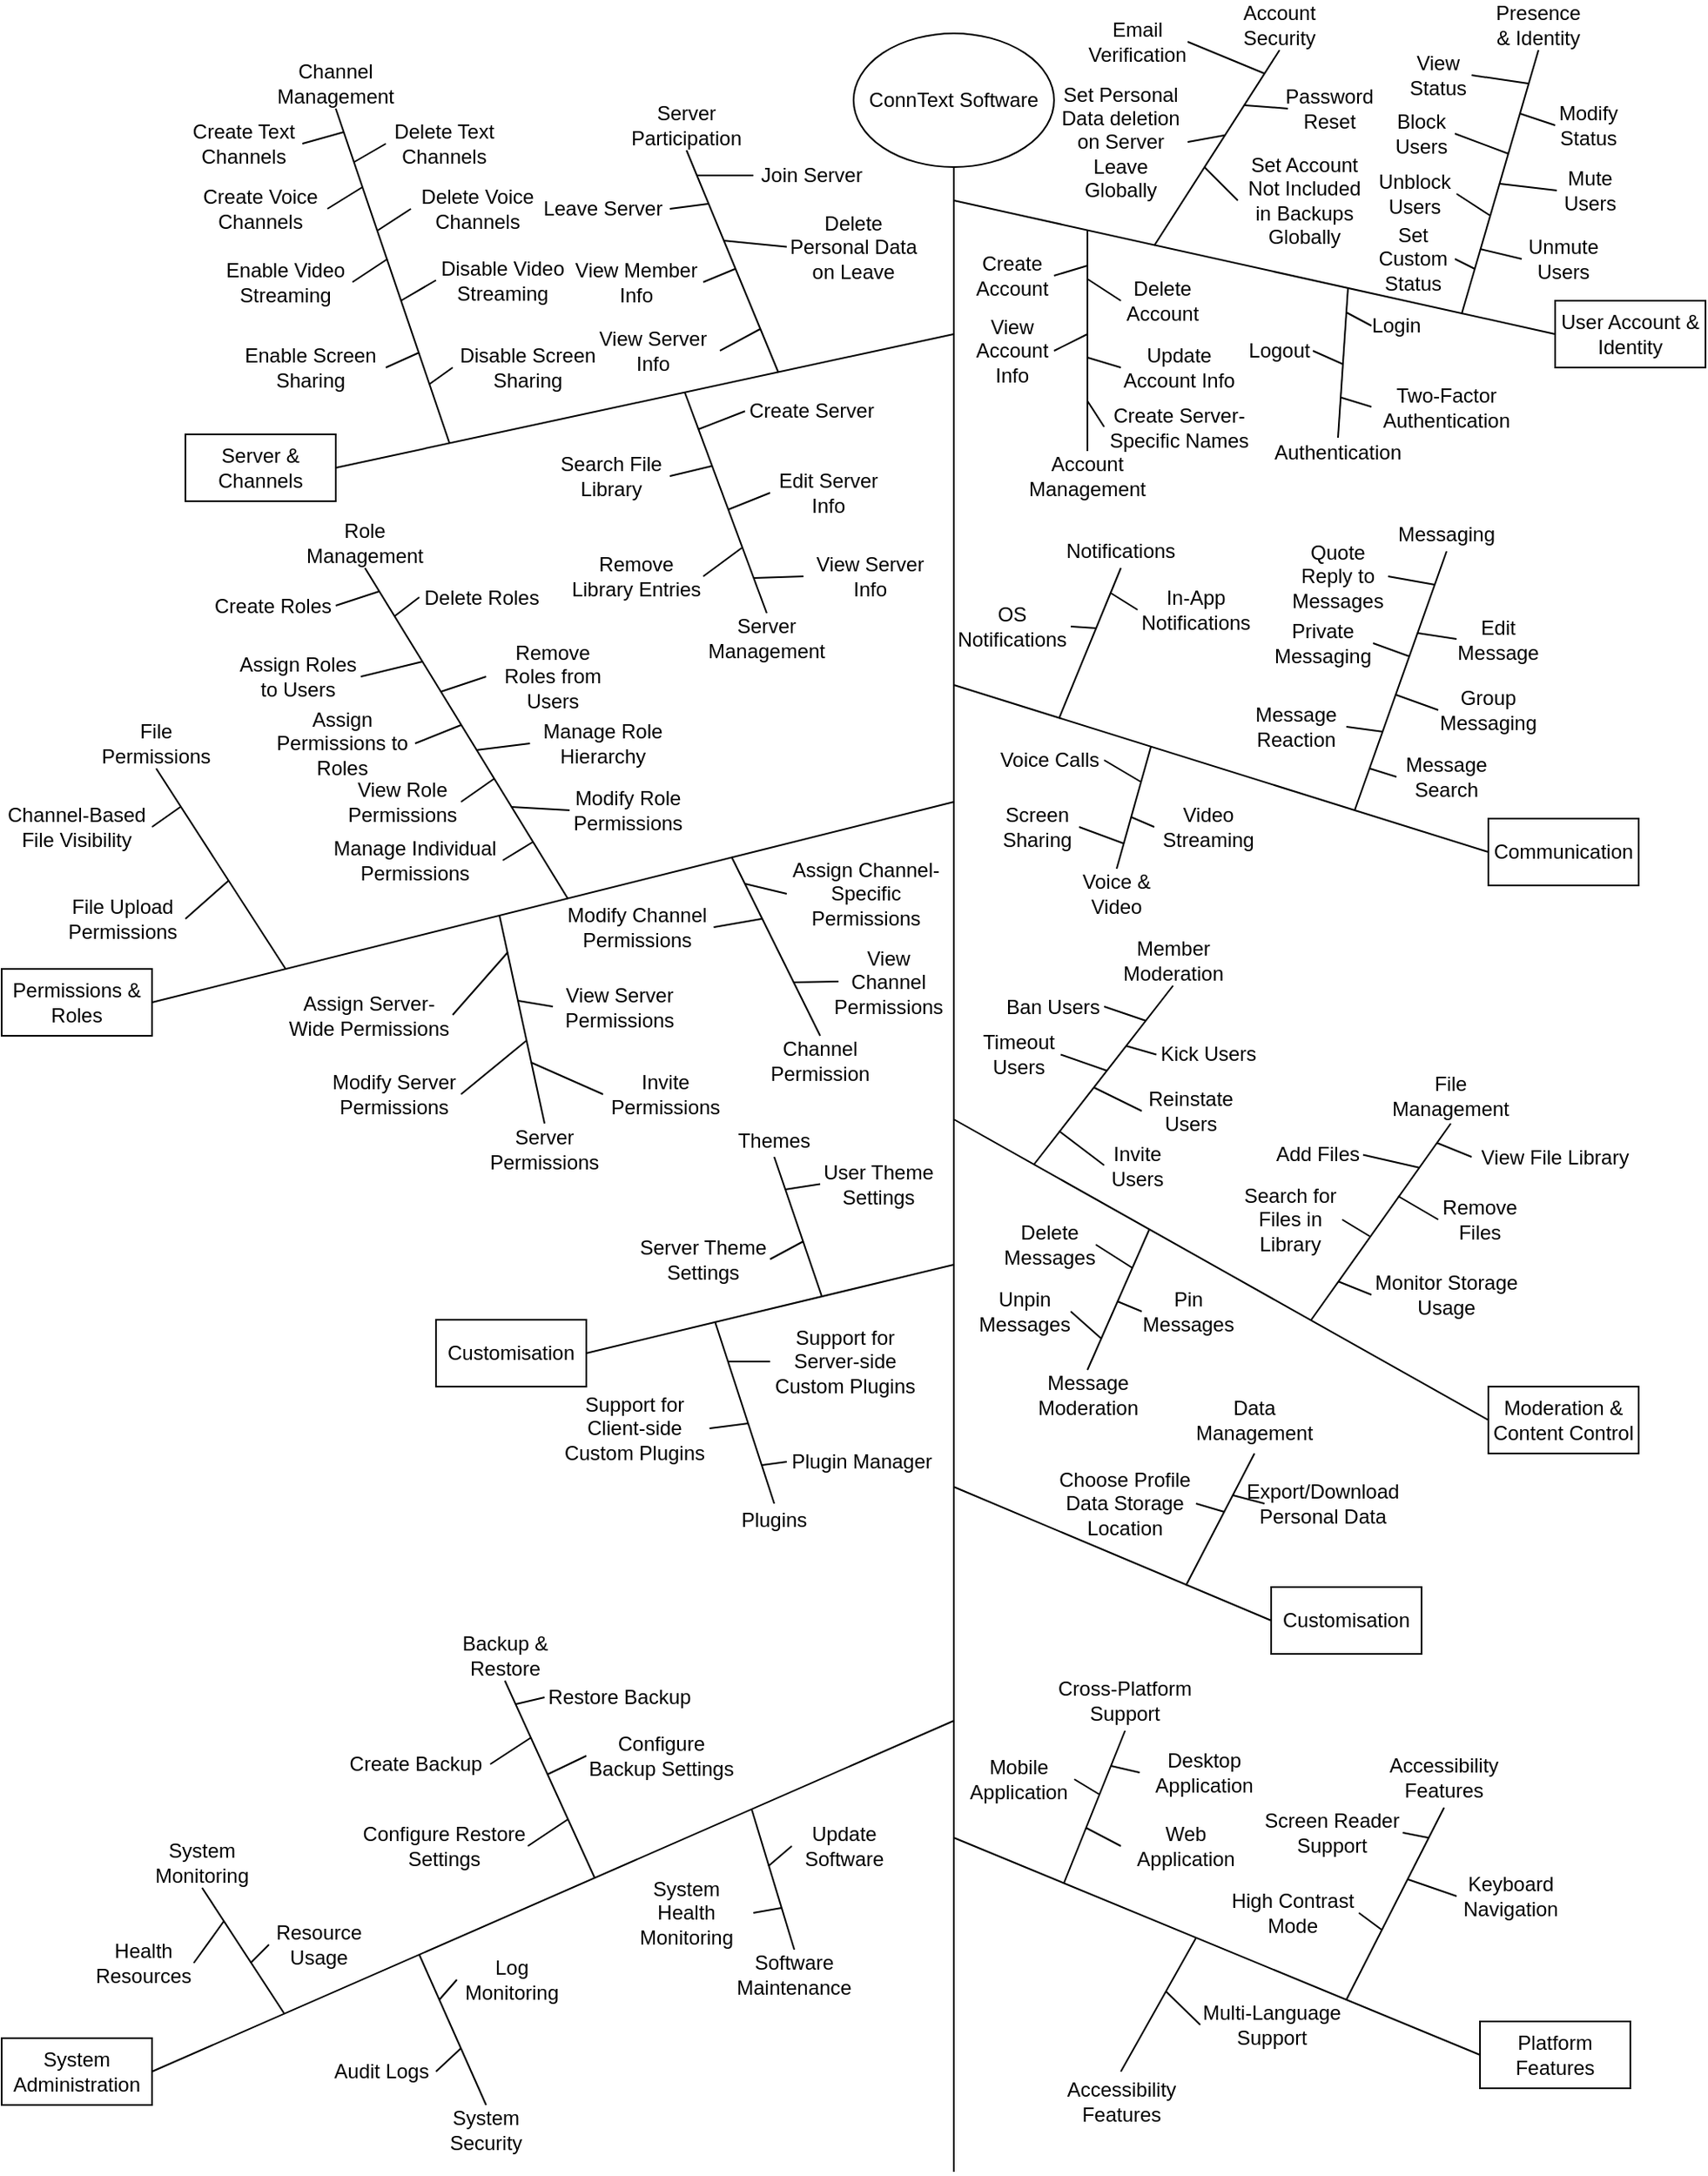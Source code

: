 <mxfile version="28.0.6">
  <diagram name="Page-1" id="u1hek48e8kOuFUdp4KhF">
    <mxGraphModel dx="2491" dy="1038" grid="1" gridSize="10" guides="1" tooltips="1" connect="1" arrows="1" fold="1" page="1" pageScale="1" pageWidth="827" pageHeight="1169" math="0" shadow="0">
      <root>
        <mxCell id="0" />
        <mxCell id="1" parent="0" />
        <mxCell id="DpXT_xfwtS5AnwvEueVk-1" value="ConnText Software" style="ellipse;whiteSpace=wrap;html=1;" parent="1" vertex="1">
          <mxGeometry x="340" y="40" width="120" height="80" as="geometry" />
        </mxCell>
        <mxCell id="DpXT_xfwtS5AnwvEueVk-2" value="" style="endArrow=none;html=1;rounded=0;entryX=0.5;entryY=1;entryDx=0;entryDy=0;" parent="1" target="DpXT_xfwtS5AnwvEueVk-1" edge="1">
          <mxGeometry width="50" height="50" relative="1" as="geometry">
            <mxPoint x="400" y="1320" as="sourcePoint" />
            <mxPoint x="440" y="550" as="targetPoint" />
          </mxGeometry>
        </mxCell>
        <mxCell id="DpXT_xfwtS5AnwvEueVk-3" value="User Account &amp;amp; Identity" style="rounded=0;whiteSpace=wrap;html=1;" parent="1" vertex="1">
          <mxGeometry x="760" y="200" width="90" height="40" as="geometry" />
        </mxCell>
        <mxCell id="DpXT_xfwtS5AnwvEueVk-4" value="" style="endArrow=none;html=1;rounded=0;entryX=0;entryY=0.5;entryDx=0;entryDy=0;" parent="1" target="DpXT_xfwtS5AnwvEueVk-3" edge="1">
          <mxGeometry width="50" height="50" relative="1" as="geometry">
            <mxPoint x="400" y="140" as="sourcePoint" />
            <mxPoint x="440" y="310" as="targetPoint" />
          </mxGeometry>
        </mxCell>
        <mxCell id="DpXT_xfwtS5AnwvEueVk-24" value="Server &amp;amp; Channels" style="rounded=0;whiteSpace=wrap;html=1;" parent="1" vertex="1">
          <mxGeometry x="-60" y="280" width="90" height="40" as="geometry" />
        </mxCell>
        <mxCell id="DpXT_xfwtS5AnwvEueVk-26" value="" style="endArrow=none;html=1;rounded=0;exitX=1;exitY=0.5;exitDx=0;exitDy=0;" parent="1" source="DpXT_xfwtS5AnwvEueVk-24" edge="1">
          <mxGeometry width="50" height="50" relative="1" as="geometry">
            <mxPoint x="370" y="300" as="sourcePoint" />
            <mxPoint x="400" y="220" as="targetPoint" />
          </mxGeometry>
        </mxCell>
        <mxCell id="DpXT_xfwtS5AnwvEueVk-33" value="Communication" style="rounded=0;whiteSpace=wrap;html=1;" parent="1" vertex="1">
          <mxGeometry x="720" y="510" width="90" height="40" as="geometry" />
        </mxCell>
        <mxCell id="DpXT_xfwtS5AnwvEueVk-34" value="" style="endArrow=none;html=1;rounded=0;entryX=0;entryY=0.5;entryDx=0;entryDy=0;" parent="1" target="DpXT_xfwtS5AnwvEueVk-33" edge="1">
          <mxGeometry width="50" height="50" relative="1" as="geometry">
            <mxPoint x="400" y="430" as="sourcePoint" />
            <mxPoint x="460" y="390" as="targetPoint" />
          </mxGeometry>
        </mxCell>
        <mxCell id="DpXT_xfwtS5AnwvEueVk-43" value="Permissions &amp;amp; Roles" style="rounded=0;whiteSpace=wrap;html=1;" parent="1" vertex="1">
          <mxGeometry x="-170" y="600" width="90" height="40" as="geometry" />
        </mxCell>
        <mxCell id="DpXT_xfwtS5AnwvEueVk-44" value="" style="endArrow=none;html=1;rounded=0;exitX=1;exitY=0.5;exitDx=0;exitDy=0;" parent="1" source="DpXT_xfwtS5AnwvEueVk-43" edge="1">
          <mxGeometry width="50" height="50" relative="1" as="geometry">
            <mxPoint x="230" y="580" as="sourcePoint" />
            <mxPoint x="400" y="500" as="targetPoint" />
          </mxGeometry>
        </mxCell>
        <mxCell id="Gf14v-9ZA6uy3wtkth3u-41" value="Moderation &amp;amp; Content Control" style="rounded=0;whiteSpace=wrap;html=1;" parent="1" vertex="1">
          <mxGeometry x="720" y="850" width="90" height="40" as="geometry" />
        </mxCell>
        <mxCell id="Gf14v-9ZA6uy3wtkth3u-42" value="" style="endArrow=none;html=1;rounded=0;exitX=0;exitY=0.5;exitDx=0;exitDy=0;" parent="1" source="Gf14v-9ZA6uy3wtkth3u-41" edge="1">
          <mxGeometry width="50" height="50" relative="1" as="geometry">
            <mxPoint x="380" y="820" as="sourcePoint" />
            <mxPoint x="400" y="690" as="targetPoint" />
          </mxGeometry>
        </mxCell>
        <mxCell id="Os9LmSThpBbTf1W3AcZz-1" value="" style="endArrow=none;html=1;rounded=0;exitX=0.5;exitY=0;exitDx=0;exitDy=0;" parent="1" source="Os9LmSThpBbTf1W3AcZz-2" edge="1">
          <mxGeometry width="50" height="50" relative="1" as="geometry">
            <mxPoint x="480" y="260" as="sourcePoint" />
            <mxPoint x="480" y="158" as="targetPoint" />
          </mxGeometry>
        </mxCell>
        <mxCell id="Os9LmSThpBbTf1W3AcZz-2" value="Account Management" style="text;html=1;align=center;verticalAlign=middle;whiteSpace=wrap;rounded=0;" parent="1" vertex="1">
          <mxGeometry x="440" y="290" width="80" height="30" as="geometry" />
        </mxCell>
        <mxCell id="Os9LmSThpBbTf1W3AcZz-3" value="Create Account" style="text;html=1;align=center;verticalAlign=middle;whiteSpace=wrap;rounded=0;" parent="1" vertex="1">
          <mxGeometry x="410" y="170" width="50" height="30" as="geometry" />
        </mxCell>
        <mxCell id="Os9LmSThpBbTf1W3AcZz-4" value="" style="endArrow=none;html=1;rounded=0;exitX=1;exitY=0.5;exitDx=0;exitDy=0;" parent="1" source="Os9LmSThpBbTf1W3AcZz-3" edge="1">
          <mxGeometry width="50" height="50" relative="1" as="geometry">
            <mxPoint x="500" y="220" as="sourcePoint" />
            <mxPoint x="480" y="179" as="targetPoint" />
          </mxGeometry>
        </mxCell>
        <mxCell id="Os9LmSThpBbTf1W3AcZz-5" value="Delete Account" style="text;html=1;align=center;verticalAlign=middle;whiteSpace=wrap;rounded=0;" parent="1" vertex="1">
          <mxGeometry x="500" y="185" width="50" height="30" as="geometry" />
        </mxCell>
        <mxCell id="Os9LmSThpBbTf1W3AcZz-6" value="" style="endArrow=none;html=1;rounded=0;exitX=0;exitY=0.5;exitDx=0;exitDy=0;" parent="1" source="Os9LmSThpBbTf1W3AcZz-5" edge="1">
          <mxGeometry width="50" height="50" relative="1" as="geometry">
            <mxPoint x="500" y="220" as="sourcePoint" />
            <mxPoint x="480" y="187" as="targetPoint" />
          </mxGeometry>
        </mxCell>
        <mxCell id="Os9LmSThpBbTf1W3AcZz-7" value="Update Account Info" style="text;html=1;align=center;verticalAlign=middle;whiteSpace=wrap;rounded=0;" parent="1" vertex="1">
          <mxGeometry x="500" y="225" width="70" height="30" as="geometry" />
        </mxCell>
        <mxCell id="Os9LmSThpBbTf1W3AcZz-8" value="" style="endArrow=none;html=1;rounded=0;entryX=0;entryY=0.5;entryDx=0;entryDy=0;" parent="1" target="Os9LmSThpBbTf1W3AcZz-7" edge="1">
          <mxGeometry width="50" height="50" relative="1" as="geometry">
            <mxPoint x="480" y="234" as="sourcePoint" />
            <mxPoint x="530" y="240" as="targetPoint" />
          </mxGeometry>
        </mxCell>
        <mxCell id="Os9LmSThpBbTf1W3AcZz-9" value="View Account Info" style="text;html=1;align=center;verticalAlign=middle;whiteSpace=wrap;rounded=0;" parent="1" vertex="1">
          <mxGeometry x="410" y="210" width="50" height="40" as="geometry" />
        </mxCell>
        <mxCell id="Os9LmSThpBbTf1W3AcZz-10" value="" style="endArrow=none;html=1;rounded=0;exitX=1;exitY=0.5;exitDx=0;exitDy=0;" parent="1" source="Os9LmSThpBbTf1W3AcZz-9" edge="1">
          <mxGeometry width="50" height="50" relative="1" as="geometry">
            <mxPoint x="470" y="236" as="sourcePoint" />
            <mxPoint x="480" y="220" as="targetPoint" />
          </mxGeometry>
        </mxCell>
        <mxCell id="Os9LmSThpBbTf1W3AcZz-11" value="Create Server-Specific Names" style="text;html=1;align=center;verticalAlign=middle;whiteSpace=wrap;rounded=0;" parent="1" vertex="1">
          <mxGeometry x="490" y="263" width="90" height="25" as="geometry" />
        </mxCell>
        <mxCell id="Os9LmSThpBbTf1W3AcZz-12" value="" style="endArrow=none;html=1;rounded=0;entryX=0;entryY=0.5;entryDx=0;entryDy=0;" parent="1" target="Os9LmSThpBbTf1W3AcZz-11" edge="1">
          <mxGeometry width="50" height="50" relative="1" as="geometry">
            <mxPoint x="480" y="260" as="sourcePoint" />
            <mxPoint x="520" y="276" as="targetPoint" />
          </mxGeometry>
        </mxCell>
        <mxCell id="Os9LmSThpBbTf1W3AcZz-13" value="" style="endArrow=none;html=1;rounded=0;exitX=0.5;exitY=1;exitDx=0;exitDy=0;" parent="1" source="Os9LmSThpBbTf1W3AcZz-14" edge="1">
          <mxGeometry width="50" height="50" relative="1" as="geometry">
            <mxPoint x="590" y="50" as="sourcePoint" />
            <mxPoint x="520" y="167" as="targetPoint" />
          </mxGeometry>
        </mxCell>
        <mxCell id="Os9LmSThpBbTf1W3AcZz-14" value="Account Security" style="text;html=1;align=center;verticalAlign=middle;whiteSpace=wrap;rounded=0;" parent="1" vertex="1">
          <mxGeometry x="570" y="20" width="50" height="30" as="geometry" />
        </mxCell>
        <mxCell id="Os9LmSThpBbTf1W3AcZz-15" value="Email Verification" style="text;html=1;align=center;verticalAlign=middle;whiteSpace=wrap;rounded=0;" parent="1" vertex="1">
          <mxGeometry x="480" y="30" width="60" height="30" as="geometry" />
        </mxCell>
        <mxCell id="Os9LmSThpBbTf1W3AcZz-16" value="" style="endArrow=none;html=1;rounded=0;entryX=1;entryY=0.5;entryDx=0;entryDy=0;" parent="1" target="Os9LmSThpBbTf1W3AcZz-15" edge="1">
          <mxGeometry width="50" height="50" relative="1" as="geometry">
            <mxPoint x="586" y="64" as="sourcePoint" />
            <mxPoint x="500" y="200" as="targetPoint" />
          </mxGeometry>
        </mxCell>
        <mxCell id="Os9LmSThpBbTf1W3AcZz-17" value="Password Reset" style="text;html=1;align=center;verticalAlign=middle;whiteSpace=wrap;rounded=0;" parent="1" vertex="1">
          <mxGeometry x="600" y="70" width="50" height="30" as="geometry" />
        </mxCell>
        <mxCell id="Os9LmSThpBbTf1W3AcZz-18" value="" style="endArrow=none;html=1;rounded=0;exitX=0;exitY=0.5;exitDx=0;exitDy=0;" parent="1" source="Os9LmSThpBbTf1W3AcZz-17" edge="1">
          <mxGeometry width="50" height="50" relative="1" as="geometry">
            <mxPoint x="626" y="80" as="sourcePoint" />
            <mxPoint x="574" y="83" as="targetPoint" />
          </mxGeometry>
        </mxCell>
        <mxCell id="Os9LmSThpBbTf1W3AcZz-19" value="Set Personal Data deletion on Server Leave Globally" style="text;html=1;align=center;verticalAlign=middle;whiteSpace=wrap;rounded=0;" parent="1" vertex="1">
          <mxGeometry x="460" y="70" width="80" height="70" as="geometry" />
        </mxCell>
        <mxCell id="Os9LmSThpBbTf1W3AcZz-20" value="" style="endArrow=none;html=1;rounded=0;entryX=1;entryY=0.5;entryDx=0;entryDy=0;" parent="1" target="Os9LmSThpBbTf1W3AcZz-19" edge="1">
          <mxGeometry width="50" height="50" relative="1" as="geometry">
            <mxPoint x="562" y="101" as="sourcePoint" />
            <mxPoint x="580" y="101" as="targetPoint" />
          </mxGeometry>
        </mxCell>
        <mxCell id="Os9LmSThpBbTf1W3AcZz-21" value="Set Account Not Included in Backups Globally" style="text;html=1;align=center;verticalAlign=middle;whiteSpace=wrap;rounded=0;" parent="1" vertex="1">
          <mxGeometry x="570" y="110" width="80" height="60" as="geometry" />
        </mxCell>
        <mxCell id="Os9LmSThpBbTf1W3AcZz-22" value="" style="endArrow=none;html=1;rounded=0;entryX=0;entryY=0.5;entryDx=0;entryDy=0;" parent="1" target="Os9LmSThpBbTf1W3AcZz-21" edge="1">
          <mxGeometry width="50" height="50" relative="1" as="geometry">
            <mxPoint x="550" y="120" as="sourcePoint" />
            <mxPoint x="580" y="120" as="targetPoint" />
          </mxGeometry>
        </mxCell>
        <mxCell id="Os9LmSThpBbTf1W3AcZz-23" value="" style="endArrow=none;html=1;rounded=0;exitX=0.5;exitY=0;exitDx=0;exitDy=0;" parent="1" source="Os9LmSThpBbTf1W3AcZz-24" edge="1">
          <mxGeometry width="50" height="50" relative="1" as="geometry">
            <mxPoint x="636" y="300" as="sourcePoint" />
            <mxPoint x="636" y="192" as="targetPoint" />
          </mxGeometry>
        </mxCell>
        <mxCell id="Os9LmSThpBbTf1W3AcZz-24" value="Authentication" style="text;html=1;align=center;verticalAlign=middle;whiteSpace=wrap;rounded=0;" parent="1" vertex="1">
          <mxGeometry x="590" y="282" width="80" height="18" as="geometry" />
        </mxCell>
        <mxCell id="Os9LmSThpBbTf1W3AcZz-25" value="Login" style="text;html=1;align=center;verticalAlign=middle;whiteSpace=wrap;rounded=0;" parent="1" vertex="1">
          <mxGeometry x="650" y="205" width="30" height="20" as="geometry" />
        </mxCell>
        <mxCell id="Os9LmSThpBbTf1W3AcZz-26" value="" style="endArrow=none;html=1;rounded=0;entryX=0;entryY=0.5;entryDx=0;entryDy=0;" parent="1" target="Os9LmSThpBbTf1W3AcZz-25" edge="1">
          <mxGeometry width="50" height="50" relative="1" as="geometry">
            <mxPoint x="635" y="207" as="sourcePoint" />
            <mxPoint x="700" y="240" as="targetPoint" />
          </mxGeometry>
        </mxCell>
        <mxCell id="Os9LmSThpBbTf1W3AcZz-27" value="Logout" style="text;html=1;align=center;verticalAlign=middle;whiteSpace=wrap;rounded=0;" parent="1" vertex="1">
          <mxGeometry x="575" y="220" width="40" height="20" as="geometry" />
        </mxCell>
        <mxCell id="Os9LmSThpBbTf1W3AcZz-28" value="" style="endArrow=none;html=1;rounded=0;exitX=1;exitY=0.5;exitDx=0;exitDy=0;" parent="1" source="Os9LmSThpBbTf1W3AcZz-27" edge="1">
          <mxGeometry width="50" height="50" relative="1" as="geometry">
            <mxPoint x="687" y="235" as="sourcePoint" />
            <mxPoint x="633" y="238" as="targetPoint" />
          </mxGeometry>
        </mxCell>
        <mxCell id="Os9LmSThpBbTf1W3AcZz-29" value="Two-Factor Authentication" style="text;html=1;align=center;verticalAlign=middle;whiteSpace=wrap;rounded=0;" parent="1" vertex="1">
          <mxGeometry x="650" y="250" width="90" height="27" as="geometry" />
        </mxCell>
        <mxCell id="Os9LmSThpBbTf1W3AcZz-30" value="" style="endArrow=none;html=1;rounded=0;entryX=0;entryY=0.5;entryDx=0;entryDy=0;" parent="1" target="Os9LmSThpBbTf1W3AcZz-29" edge="1">
          <mxGeometry width="50" height="50" relative="1" as="geometry">
            <mxPoint x="632" y="258" as="sourcePoint" />
            <mxPoint x="683" y="265" as="targetPoint" />
          </mxGeometry>
        </mxCell>
        <mxCell id="Os9LmSThpBbTf1W3AcZz-31" value="" style="endArrow=none;html=1;rounded=0;exitX=0.5;exitY=1;exitDx=0;exitDy=0;" parent="1" source="Os9LmSThpBbTf1W3AcZz-32" edge="1">
          <mxGeometry width="50" height="50" relative="1" as="geometry">
            <mxPoint x="720" y="120" as="sourcePoint" />
            <mxPoint x="704" y="208" as="targetPoint" />
          </mxGeometry>
        </mxCell>
        <mxCell id="Os9LmSThpBbTf1W3AcZz-32" value="Presence &amp;amp; Identity" style="text;html=1;align=center;verticalAlign=middle;whiteSpace=wrap;rounded=0;" parent="1" vertex="1">
          <mxGeometry x="720" y="20" width="60" height="30" as="geometry" />
        </mxCell>
        <mxCell id="Os9LmSThpBbTf1W3AcZz-33" value="View Status" style="text;html=1;align=center;verticalAlign=middle;whiteSpace=wrap;rounded=0;" parent="1" vertex="1">
          <mxGeometry x="670" y="50" width="40" height="30" as="geometry" />
        </mxCell>
        <mxCell id="Os9LmSThpBbTf1W3AcZz-34" value="" style="endArrow=none;html=1;rounded=0;exitX=1;exitY=0.5;exitDx=0;exitDy=0;" parent="1" source="Os9LmSThpBbTf1W3AcZz-33" edge="1">
          <mxGeometry width="50" height="50" relative="1" as="geometry">
            <mxPoint x="690" y="190" as="sourcePoint" />
            <mxPoint x="744" y="70" as="targetPoint" />
          </mxGeometry>
        </mxCell>
        <mxCell id="Os9LmSThpBbTf1W3AcZz-35" value="Modify Status" style="text;html=1;align=center;verticalAlign=middle;whiteSpace=wrap;rounded=0;" parent="1" vertex="1">
          <mxGeometry x="760" y="80" width="40" height="30" as="geometry" />
        </mxCell>
        <mxCell id="Os9LmSThpBbTf1W3AcZz-36" value="" style="endArrow=none;html=1;rounded=0;entryX=0;entryY=0.5;entryDx=0;entryDy=0;" parent="1" target="Os9LmSThpBbTf1W3AcZz-35" edge="1">
          <mxGeometry width="50" height="50" relative="1" as="geometry">
            <mxPoint x="739" y="88" as="sourcePoint" />
            <mxPoint x="763" y="132" as="targetPoint" />
          </mxGeometry>
        </mxCell>
        <mxCell id="Os9LmSThpBbTf1W3AcZz-37" value="Block Users" style="text;html=1;align=center;verticalAlign=middle;whiteSpace=wrap;rounded=0;" parent="1" vertex="1">
          <mxGeometry x="660" y="85" width="40" height="30" as="geometry" />
        </mxCell>
        <mxCell id="Os9LmSThpBbTf1W3AcZz-38" value="" style="endArrow=none;html=1;rounded=0;exitX=1;exitY=0.5;exitDx=0;exitDy=0;" parent="1" source="Os9LmSThpBbTf1W3AcZz-37" edge="1">
          <mxGeometry width="50" height="50" relative="1" as="geometry">
            <mxPoint x="750" y="140" as="sourcePoint" />
            <mxPoint x="732" y="112" as="targetPoint" />
          </mxGeometry>
        </mxCell>
        <mxCell id="Os9LmSThpBbTf1W3AcZz-39" value="Mute Users" style="text;html=1;align=center;verticalAlign=middle;whiteSpace=wrap;rounded=0;" parent="1" vertex="1">
          <mxGeometry x="761" y="119" width="40" height="30" as="geometry" />
        </mxCell>
        <mxCell id="Os9LmSThpBbTf1W3AcZz-40" value="" style="endArrow=none;html=1;rounded=0;entryX=0;entryY=0.5;entryDx=0;entryDy=0;" parent="1" target="Os9LmSThpBbTf1W3AcZz-39" edge="1">
          <mxGeometry width="50" height="50" relative="1" as="geometry">
            <mxPoint x="727" y="130" as="sourcePoint" />
            <mxPoint x="754" y="152" as="targetPoint" />
          </mxGeometry>
        </mxCell>
        <mxCell id="Os9LmSThpBbTf1W3AcZz-41" value="Unblock Users" style="text;html=1;align=center;verticalAlign=middle;whiteSpace=wrap;rounded=0;" parent="1" vertex="1">
          <mxGeometry x="651" y="121" width="50" height="30" as="geometry" />
        </mxCell>
        <mxCell id="Os9LmSThpBbTf1W3AcZz-42" value="" style="endArrow=none;html=1;rounded=0;exitX=1;exitY=0.5;exitDx=0;exitDy=0;" parent="1" source="Os9LmSThpBbTf1W3AcZz-41" edge="1">
          <mxGeometry width="50" height="50" relative="1" as="geometry">
            <mxPoint x="740" y="150" as="sourcePoint" />
            <mxPoint x="721" y="149" as="targetPoint" />
          </mxGeometry>
        </mxCell>
        <mxCell id="Os9LmSThpBbTf1W3AcZz-43" value="Unmute Users" style="text;html=1;align=center;verticalAlign=middle;whiteSpace=wrap;rounded=0;" parent="1" vertex="1">
          <mxGeometry x="740" y="160" width="50" height="30" as="geometry" />
        </mxCell>
        <mxCell id="Os9LmSThpBbTf1W3AcZz-44" value="" style="endArrow=none;html=1;rounded=0;entryX=0;entryY=0.5;entryDx=0;entryDy=0;" parent="1" target="Os9LmSThpBbTf1W3AcZz-43" edge="1">
          <mxGeometry width="50" height="50" relative="1" as="geometry">
            <mxPoint x="715" y="169" as="sourcePoint" />
            <mxPoint x="783" y="200" as="targetPoint" />
          </mxGeometry>
        </mxCell>
        <mxCell id="Os9LmSThpBbTf1W3AcZz-45" value="Set Custom Status" style="text;html=1;align=center;verticalAlign=middle;whiteSpace=wrap;rounded=0;" parent="1" vertex="1">
          <mxGeometry x="650" y="155.5" width="50" height="39" as="geometry" />
        </mxCell>
        <mxCell id="Os9LmSThpBbTf1W3AcZz-46" value="" style="endArrow=none;html=1;rounded=0;exitX=1;exitY=0.5;exitDx=0;exitDy=0;" parent="1" source="Os9LmSThpBbTf1W3AcZz-45" edge="1">
          <mxGeometry width="50" height="50" relative="1" as="geometry">
            <mxPoint x="730" y="190" as="sourcePoint" />
            <mxPoint x="712" y="181" as="targetPoint" />
          </mxGeometry>
        </mxCell>
        <mxCell id="Os9LmSThpBbTf1W3AcZz-47" value="Notifications" style="text;html=1;align=center;verticalAlign=middle;whiteSpace=wrap;rounded=0;" parent="1" vertex="1">
          <mxGeometry x="460" y="340" width="80" height="20" as="geometry" />
        </mxCell>
        <mxCell id="Os9LmSThpBbTf1W3AcZz-48" value="" style="endArrow=none;html=1;rounded=0;entryX=0.5;entryY=1;entryDx=0;entryDy=0;" parent="1" target="Os9LmSThpBbTf1W3AcZz-47" edge="1">
          <mxGeometry width="50" height="50" relative="1" as="geometry">
            <mxPoint x="463" y="450" as="sourcePoint" />
            <mxPoint x="636" y="390" as="targetPoint" />
          </mxGeometry>
        </mxCell>
        <mxCell id="Os9LmSThpBbTf1W3AcZz-49" value="In-App Notifications" style="text;html=1;align=center;verticalAlign=middle;whiteSpace=wrap;rounded=0;" parent="1" vertex="1">
          <mxGeometry x="510" y="370" width="70" height="30" as="geometry" />
        </mxCell>
        <mxCell id="Os9LmSThpBbTf1W3AcZz-50" value="" style="endArrow=none;html=1;rounded=0;entryX=0;entryY=0.5;entryDx=0;entryDy=0;" parent="1" target="Os9LmSThpBbTf1W3AcZz-49" edge="1">
          <mxGeometry width="50" height="50" relative="1" as="geometry">
            <mxPoint x="494" y="375" as="sourcePoint" />
            <mxPoint x="480" y="330" as="targetPoint" />
          </mxGeometry>
        </mxCell>
        <mxCell id="Os9LmSThpBbTf1W3AcZz-51" value="OS Notifications" style="text;html=1;align=center;verticalAlign=middle;whiteSpace=wrap;rounded=0;" parent="1" vertex="1">
          <mxGeometry x="400" y="380" width="70" height="30" as="geometry" />
        </mxCell>
        <mxCell id="Os9LmSThpBbTf1W3AcZz-52" value="" style="endArrow=none;html=1;rounded=0;exitX=1;exitY=0.5;exitDx=0;exitDy=0;" parent="1" source="Os9LmSThpBbTf1W3AcZz-51" edge="1">
          <mxGeometry width="50" height="50" relative="1" as="geometry">
            <mxPoint x="500" y="410" as="sourcePoint" />
            <mxPoint x="485" y="396" as="targetPoint" />
          </mxGeometry>
        </mxCell>
        <mxCell id="Os9LmSThpBbTf1W3AcZz-53" value="" style="endArrow=none;html=1;rounded=0;exitX=0.5;exitY=0;exitDx=0;exitDy=0;" parent="1" source="Os9LmSThpBbTf1W3AcZz-54" edge="1">
          <mxGeometry width="50" height="50" relative="1" as="geometry">
            <mxPoint x="500" y="560" as="sourcePoint" />
            <mxPoint x="518" y="467" as="targetPoint" />
          </mxGeometry>
        </mxCell>
        <mxCell id="Os9LmSThpBbTf1W3AcZz-54" value="Voice &amp;amp; Video" style="text;html=1;align=center;verticalAlign=middle;whiteSpace=wrap;rounded=0;" parent="1" vertex="1">
          <mxGeometry x="470" y="540" width="55" height="30" as="geometry" />
        </mxCell>
        <mxCell id="Os9LmSThpBbTf1W3AcZz-55" value="Voice Calls" style="text;html=1;align=center;verticalAlign=middle;whiteSpace=wrap;rounded=0;" parent="1" vertex="1">
          <mxGeometry x="425" y="465" width="65" height="20" as="geometry" />
        </mxCell>
        <mxCell id="Os9LmSThpBbTf1W3AcZz-56" value="" style="endArrow=none;html=1;rounded=0;entryX=1;entryY=0.5;entryDx=0;entryDy=0;" parent="1" target="Os9LmSThpBbTf1W3AcZz-55" edge="1">
          <mxGeometry width="50" height="50" relative="1" as="geometry">
            <mxPoint x="512" y="488" as="sourcePoint" />
            <mxPoint x="535" y="520" as="targetPoint" />
          </mxGeometry>
        </mxCell>
        <mxCell id="Os9LmSThpBbTf1W3AcZz-57" value="Video Streaming" style="text;html=1;align=center;verticalAlign=middle;whiteSpace=wrap;rounded=0;" parent="1" vertex="1">
          <mxGeometry x="520" y="500" width="65" height="30" as="geometry" />
        </mxCell>
        <mxCell id="Os9LmSThpBbTf1W3AcZz-58" value="" style="endArrow=none;html=1;rounded=0;entryX=0;entryY=0.5;entryDx=0;entryDy=0;" parent="1" target="Os9LmSThpBbTf1W3AcZz-57" edge="1">
          <mxGeometry width="50" height="50" relative="1" as="geometry">
            <mxPoint x="506" y="509" as="sourcePoint" />
            <mxPoint x="540" y="500" as="targetPoint" />
          </mxGeometry>
        </mxCell>
        <mxCell id="Os9LmSThpBbTf1W3AcZz-59" value="Screen Sharing" style="text;html=1;align=center;verticalAlign=middle;whiteSpace=wrap;rounded=0;" parent="1" vertex="1">
          <mxGeometry x="425" y="500" width="50" height="30" as="geometry" />
        </mxCell>
        <mxCell id="Os9LmSThpBbTf1W3AcZz-60" value="" style="endArrow=none;html=1;rounded=0;entryX=1;entryY=0.5;entryDx=0;entryDy=0;" parent="1" target="Os9LmSThpBbTf1W3AcZz-59" edge="1">
          <mxGeometry width="50" height="50" relative="1" as="geometry">
            <mxPoint x="502" y="525" as="sourcePoint" />
            <mxPoint x="490" y="500" as="targetPoint" />
          </mxGeometry>
        </mxCell>
        <mxCell id="Os9LmSThpBbTf1W3AcZz-61" value="&lt;div&gt;Messaging&lt;/div&gt;" style="text;html=1;align=center;verticalAlign=middle;whiteSpace=wrap;rounded=0;" parent="1" vertex="1">
          <mxGeometry x="660" y="330" width="70" height="20" as="geometry" />
        </mxCell>
        <mxCell id="Os9LmSThpBbTf1W3AcZz-62" value="" style="endArrow=none;html=1;rounded=0;entryX=0.5;entryY=1;entryDx=0;entryDy=0;" parent="1" target="Os9LmSThpBbTf1W3AcZz-61" edge="1">
          <mxGeometry width="50" height="50" relative="1" as="geometry">
            <mxPoint x="640" y="505" as="sourcePoint" />
            <mxPoint x="737" y="450" as="targetPoint" />
          </mxGeometry>
        </mxCell>
        <mxCell id="Os9LmSThpBbTf1W3AcZz-63" value="Private Messaging" style="text;html=1;align=center;verticalAlign=middle;whiteSpace=wrap;rounded=0;" parent="1" vertex="1">
          <mxGeometry x="591" y="390" width="60" height="30" as="geometry" />
        </mxCell>
        <mxCell id="Os9LmSThpBbTf1W3AcZz-64" value="" style="endArrow=none;html=1;rounded=0;entryX=1;entryY=0.5;entryDx=0;entryDy=0;" parent="1" target="Os9LmSThpBbTf1W3AcZz-63" edge="1">
          <mxGeometry width="50" height="50" relative="1" as="geometry">
            <mxPoint x="673" y="413" as="sourcePoint" />
            <mxPoint x="660" y="420" as="targetPoint" />
          </mxGeometry>
        </mxCell>
        <mxCell id="Os9LmSThpBbTf1W3AcZz-65" value="Group Messaging" style="text;html=1;align=center;verticalAlign=middle;whiteSpace=wrap;rounded=0;" parent="1" vertex="1">
          <mxGeometry x="690" y="430" width="60" height="30" as="geometry" />
        </mxCell>
        <mxCell id="Os9LmSThpBbTf1W3AcZz-66" value="" style="endArrow=none;html=1;rounded=0;exitX=0;exitY=0.5;exitDx=0;exitDy=0;" parent="1" source="Os9LmSThpBbTf1W3AcZz-65" edge="1">
          <mxGeometry width="50" height="50" relative="1" as="geometry">
            <mxPoint x="698" y="440" as="sourcePoint" />
            <mxPoint x="665" y="436" as="targetPoint" />
          </mxGeometry>
        </mxCell>
        <mxCell id="Os9LmSThpBbTf1W3AcZz-67" value="Message Reaction" style="text;html=1;align=center;verticalAlign=middle;whiteSpace=wrap;rounded=0;" parent="1" vertex="1">
          <mxGeometry x="575" y="440" width="60" height="30" as="geometry" />
        </mxCell>
        <mxCell id="Os9LmSThpBbTf1W3AcZz-68" value="" style="endArrow=none;html=1;rounded=0;entryX=1;entryY=0.5;entryDx=0;entryDy=0;" parent="1" target="Os9LmSThpBbTf1W3AcZz-67" edge="1">
          <mxGeometry width="50" height="50" relative="1" as="geometry">
            <mxPoint x="657" y="458" as="sourcePoint" />
            <mxPoint x="680" y="465" as="targetPoint" />
          </mxGeometry>
        </mxCell>
        <mxCell id="Os9LmSThpBbTf1W3AcZz-69" value="Message Search" style="text;html=1;align=center;verticalAlign=middle;whiteSpace=wrap;rounded=0;" parent="1" vertex="1">
          <mxGeometry x="665" y="470" width="60" height="30" as="geometry" />
        </mxCell>
        <mxCell id="Os9LmSThpBbTf1W3AcZz-70" value="" style="endArrow=none;html=1;rounded=0;entryX=0;entryY=0.5;entryDx=0;entryDy=0;" parent="1" target="Os9LmSThpBbTf1W3AcZz-69" edge="1">
          <mxGeometry width="50" height="50" relative="1" as="geometry">
            <mxPoint x="649" y="480" as="sourcePoint" />
            <mxPoint x="680" y="484" as="targetPoint" />
          </mxGeometry>
        </mxCell>
        <mxCell id="Os9LmSThpBbTf1W3AcZz-71" value="Server Participation" style="text;html=1;align=center;verticalAlign=middle;whiteSpace=wrap;rounded=0;" parent="1" vertex="1">
          <mxGeometry x="200" y="80" width="80" height="30" as="geometry" />
        </mxCell>
        <mxCell id="Os9LmSThpBbTf1W3AcZz-72" value="" style="endArrow=none;html=1;rounded=0;entryX=0.5;entryY=1;entryDx=0;entryDy=0;" parent="1" target="Os9LmSThpBbTf1W3AcZz-71" edge="1">
          <mxGeometry width="50" height="50" relative="1" as="geometry">
            <mxPoint x="295" y="243" as="sourcePoint" />
            <mxPoint x="500" y="280" as="targetPoint" />
          </mxGeometry>
        </mxCell>
        <mxCell id="Os9LmSThpBbTf1W3AcZz-76" value="Join Server" style="text;html=1;align=center;verticalAlign=middle;whiteSpace=wrap;rounded=0;" parent="1" vertex="1">
          <mxGeometry x="280" y="115" width="70" height="20" as="geometry" />
        </mxCell>
        <mxCell id="Os9LmSThpBbTf1W3AcZz-77" value="" style="endArrow=none;html=1;rounded=0;exitX=0;exitY=0.5;exitDx=0;exitDy=0;" parent="1" source="Os9LmSThpBbTf1W3AcZz-76" edge="1">
          <mxGeometry width="50" height="50" relative="1" as="geometry">
            <mxPoint x="470" y="196" as="sourcePoint" />
            <mxPoint x="246" y="125" as="targetPoint" />
          </mxGeometry>
        </mxCell>
        <mxCell id="Os9LmSThpBbTf1W3AcZz-78" value="Leave Server" style="text;html=1;align=center;verticalAlign=middle;whiteSpace=wrap;rounded=0;" parent="1" vertex="1">
          <mxGeometry x="150" y="135" width="80" height="20" as="geometry" />
        </mxCell>
        <mxCell id="Os9LmSThpBbTf1W3AcZz-79" value="" style="endArrow=none;html=1;rounded=0;entryX=1;entryY=0.5;entryDx=0;entryDy=0;" parent="1" target="Os9LmSThpBbTf1W3AcZz-78" edge="1">
          <mxGeometry width="50" height="50" relative="1" as="geometry">
            <mxPoint x="253" y="142" as="sourcePoint" />
            <mxPoint x="280" y="152" as="targetPoint" />
          </mxGeometry>
        </mxCell>
        <mxCell id="Os9LmSThpBbTf1W3AcZz-80" value="Delete Personal Data on Leave" style="text;html=1;align=center;verticalAlign=middle;whiteSpace=wrap;rounded=0;" parent="1" vertex="1">
          <mxGeometry x="300" y="145.5" width="80" height="44.5" as="geometry" />
        </mxCell>
        <mxCell id="Os9LmSThpBbTf1W3AcZz-81" value="" style="endArrow=none;html=1;rounded=0;exitX=0;exitY=0.5;exitDx=0;exitDy=0;" parent="1" source="Os9LmSThpBbTf1W3AcZz-80" edge="1">
          <mxGeometry width="50" height="50" relative="1" as="geometry">
            <mxPoint x="296" y="170" as="sourcePoint" />
            <mxPoint x="262" y="164" as="targetPoint" />
          </mxGeometry>
        </mxCell>
        <mxCell id="Os9LmSThpBbTf1W3AcZz-82" value="View Member Info" style="text;html=1;align=center;verticalAlign=middle;whiteSpace=wrap;rounded=0;" parent="1" vertex="1">
          <mxGeometry x="170" y="172.75" width="80" height="32.25" as="geometry" />
        </mxCell>
        <mxCell id="Os9LmSThpBbTf1W3AcZz-83" value="" style="endArrow=none;html=1;rounded=0;entryX=1;entryY=0.5;entryDx=0;entryDy=0;" parent="1" target="Os9LmSThpBbTf1W3AcZz-82" edge="1">
          <mxGeometry width="50" height="50" relative="1" as="geometry">
            <mxPoint x="269" y="181" as="sourcePoint" />
            <mxPoint x="260" y="191" as="targetPoint" />
          </mxGeometry>
        </mxCell>
        <mxCell id="Os9LmSThpBbTf1W3AcZz-84" value="View Server Info" style="text;html=1;align=center;verticalAlign=middle;whiteSpace=wrap;rounded=0;" parent="1" vertex="1">
          <mxGeometry x="180" y="213.87" width="80" height="32.25" as="geometry" />
        </mxCell>
        <mxCell id="Os9LmSThpBbTf1W3AcZz-85" value="" style="endArrow=none;html=1;rounded=0;entryX=1;entryY=0.5;entryDx=0;entryDy=0;" parent="1" target="Os9LmSThpBbTf1W3AcZz-84" edge="1">
          <mxGeometry width="50" height="50" relative="1" as="geometry">
            <mxPoint x="284" y="217" as="sourcePoint" />
            <mxPoint x="270" y="218" as="targetPoint" />
          </mxGeometry>
        </mxCell>
        <mxCell id="Os9LmSThpBbTf1W3AcZz-86" value="Server Management" style="text;html=1;align=center;verticalAlign=middle;whiteSpace=wrap;rounded=0;" parent="1" vertex="1">
          <mxGeometry x="248" y="387" width="80" height="30" as="geometry" />
        </mxCell>
        <mxCell id="Os9LmSThpBbTf1W3AcZz-87" value="" style="endArrow=none;html=1;rounded=0;exitX=0.5;exitY=0;exitDx=0;exitDy=0;" parent="1" source="Os9LmSThpBbTf1W3AcZz-86" edge="1">
          <mxGeometry width="50" height="50" relative="1" as="geometry">
            <mxPoint x="375" y="463" as="sourcePoint" />
            <mxPoint x="239" y="255" as="targetPoint" />
          </mxGeometry>
        </mxCell>
        <mxCell id="Os9LmSThpBbTf1W3AcZz-88" value="Create Server" style="text;html=1;align=center;verticalAlign=middle;whiteSpace=wrap;rounded=0;" parent="1" vertex="1">
          <mxGeometry x="275" y="255" width="80" height="22.25" as="geometry" />
        </mxCell>
        <mxCell id="Os9LmSThpBbTf1W3AcZz-89" value="" style="endArrow=none;html=1;rounded=0;exitX=0;exitY=0.5;exitDx=0;exitDy=0;" parent="1" source="Os9LmSThpBbTf1W3AcZz-88" edge="1">
          <mxGeometry width="50" height="50" relative="1" as="geometry">
            <mxPoint x="314" y="300" as="sourcePoint" />
            <mxPoint x="247" y="277" as="targetPoint" />
          </mxGeometry>
        </mxCell>
        <mxCell id="Os9LmSThpBbTf1W3AcZz-91" value="Search File Library" style="text;html=1;align=center;verticalAlign=middle;whiteSpace=wrap;rounded=0;" parent="1" vertex="1">
          <mxGeometry x="160" y="290" width="70" height="30" as="geometry" />
        </mxCell>
        <mxCell id="Os9LmSThpBbTf1W3AcZz-92" value="" style="endArrow=none;html=1;rounded=0;entryX=1;entryY=0.5;entryDx=0;entryDy=0;" parent="1" target="Os9LmSThpBbTf1W3AcZz-91" edge="1">
          <mxGeometry width="50" height="50" relative="1" as="geometry">
            <mxPoint x="255" y="299" as="sourcePoint" />
            <mxPoint x="290" y="312" as="targetPoint" />
          </mxGeometry>
        </mxCell>
        <mxCell id="Os9LmSThpBbTf1W3AcZz-94" value="" style="endArrow=none;html=1;rounded=0;exitX=0;exitY=0.5;exitDx=0;exitDy=0;" parent="1" source="Os9LmSThpBbTf1W3AcZz-99" edge="1">
          <mxGeometry width="50" height="50" relative="1" as="geometry">
            <mxPoint x="290" y="315" as="sourcePoint" />
            <mxPoint x="265" y="325" as="targetPoint" />
          </mxGeometry>
        </mxCell>
        <mxCell id="Os9LmSThpBbTf1W3AcZz-95" value="Remove Library Entries" style="text;html=1;align=center;verticalAlign=middle;whiteSpace=wrap;rounded=0;" parent="1" vertex="1">
          <mxGeometry x="170" y="350" width="80" height="30" as="geometry" />
        </mxCell>
        <mxCell id="Os9LmSThpBbTf1W3AcZz-96" value="" style="endArrow=none;html=1;rounded=0;entryX=1;entryY=0.5;entryDx=0;entryDy=0;" parent="1" target="Os9LmSThpBbTf1W3AcZz-95" edge="1">
          <mxGeometry width="50" height="50" relative="1" as="geometry">
            <mxPoint x="273" y="348" as="sourcePoint" />
            <mxPoint x="290" y="360" as="targetPoint" />
          </mxGeometry>
        </mxCell>
        <mxCell id="Os9LmSThpBbTf1W3AcZz-97" value="View Server Info" style="text;html=1;align=center;verticalAlign=middle;whiteSpace=wrap;rounded=0;" parent="1" vertex="1">
          <mxGeometry x="310" y="350" width="80" height="30" as="geometry" />
        </mxCell>
        <mxCell id="Os9LmSThpBbTf1W3AcZz-98" value="" style="endArrow=none;html=1;rounded=0;exitX=0;exitY=0.5;exitDx=0;exitDy=0;" parent="1" source="Os9LmSThpBbTf1W3AcZz-97" edge="1">
          <mxGeometry width="50" height="50" relative="1" as="geometry">
            <mxPoint x="307" y="370" as="sourcePoint" />
            <mxPoint x="280" y="366" as="targetPoint" />
          </mxGeometry>
        </mxCell>
        <mxCell id="Os9LmSThpBbTf1W3AcZz-99" value="Edit Server Info" style="text;html=1;align=center;verticalAlign=middle;whiteSpace=wrap;rounded=0;" parent="1" vertex="1">
          <mxGeometry x="290" y="300" width="70" height="30" as="geometry" />
        </mxCell>
        <mxCell id="Os9LmSThpBbTf1W3AcZz-101" value="Channel Management" style="text;html=1;align=center;verticalAlign=middle;whiteSpace=wrap;rounded=0;" parent="1" vertex="1">
          <mxGeometry x="-10" y="55" width="80" height="30" as="geometry" />
        </mxCell>
        <mxCell id="Os9LmSThpBbTf1W3AcZz-102" value="" style="endArrow=none;html=1;rounded=0;entryX=0.5;entryY=1;entryDx=0;entryDy=0;" parent="1" target="Os9LmSThpBbTf1W3AcZz-101" edge="1">
          <mxGeometry width="50" height="50" relative="1" as="geometry">
            <mxPoint x="98" y="285" as="sourcePoint" />
            <mxPoint x="270" y="240" as="targetPoint" />
          </mxGeometry>
        </mxCell>
        <mxCell id="Os9LmSThpBbTf1W3AcZz-103" value="Create Text Channels" style="text;html=1;align=center;verticalAlign=middle;whiteSpace=wrap;rounded=0;" parent="1" vertex="1">
          <mxGeometry x="-60" y="91" width="70" height="30" as="geometry" />
        </mxCell>
        <mxCell id="Os9LmSThpBbTf1W3AcZz-104" value="" style="endArrow=none;html=1;rounded=0;exitX=1;exitY=0.5;exitDx=0;exitDy=0;" parent="1" source="Os9LmSThpBbTf1W3AcZz-103" edge="1">
          <mxGeometry width="50" height="50" relative="1" as="geometry">
            <mxPoint x="40" y="220" as="sourcePoint" />
            <mxPoint x="35" y="99" as="targetPoint" />
          </mxGeometry>
        </mxCell>
        <mxCell id="Os9LmSThpBbTf1W3AcZz-105" value="Delete Text Channels" style="text;html=1;align=center;verticalAlign=middle;whiteSpace=wrap;rounded=0;" parent="1" vertex="1">
          <mxGeometry x="60" y="91" width="70" height="30" as="geometry" />
        </mxCell>
        <mxCell id="Os9LmSThpBbTf1W3AcZz-106" value="" style="endArrow=none;html=1;rounded=0;entryX=0;entryY=0.5;entryDx=0;entryDy=0;" parent="1" target="Os9LmSThpBbTf1W3AcZz-105" edge="1">
          <mxGeometry width="50" height="50" relative="1" as="geometry">
            <mxPoint x="41" y="117" as="sourcePoint" />
            <mxPoint x="78" y="180" as="targetPoint" />
          </mxGeometry>
        </mxCell>
        <mxCell id="Os9LmSThpBbTf1W3AcZz-107" value="Create Voice Channels" style="text;html=1;align=center;verticalAlign=middle;whiteSpace=wrap;rounded=0;" parent="1" vertex="1">
          <mxGeometry x="-55" y="130" width="80" height="30" as="geometry" />
        </mxCell>
        <mxCell id="Os9LmSThpBbTf1W3AcZz-108" value="" style="endArrow=none;html=1;rounded=0;exitX=1;exitY=0.5;exitDx=0;exitDy=0;" parent="1" source="Os9LmSThpBbTf1W3AcZz-107" edge="1">
          <mxGeometry width="50" height="50" relative="1" as="geometry">
            <mxPoint x="50" y="233" as="sourcePoint" />
            <mxPoint x="46" y="132" as="targetPoint" />
          </mxGeometry>
        </mxCell>
        <mxCell id="Os9LmSThpBbTf1W3AcZz-109" value="Delete Voice Channels" style="text;html=1;align=center;verticalAlign=middle;whiteSpace=wrap;rounded=0;" parent="1" vertex="1">
          <mxGeometry x="75" y="130" width="80" height="30" as="geometry" />
        </mxCell>
        <mxCell id="Os9LmSThpBbTf1W3AcZz-110" value="" style="endArrow=none;html=1;rounded=0;entryX=0;entryY=0.5;entryDx=0;entryDy=0;" parent="1" target="Os9LmSThpBbTf1W3AcZz-109" edge="1">
          <mxGeometry width="50" height="50" relative="1" as="geometry">
            <mxPoint x="55" y="158" as="sourcePoint" />
            <mxPoint x="90" y="230" as="targetPoint" />
          </mxGeometry>
        </mxCell>
        <mxCell id="Os9LmSThpBbTf1W3AcZz-111" value="Enable Video Streaming" style="text;html=1;align=center;verticalAlign=middle;whiteSpace=wrap;rounded=0;" parent="1" vertex="1">
          <mxGeometry x="-40" y="173.88" width="80" height="30" as="geometry" />
        </mxCell>
        <mxCell id="Os9LmSThpBbTf1W3AcZz-112" value="" style="endArrow=none;html=1;rounded=0;exitX=1;exitY=0.5;exitDx=0;exitDy=0;" parent="1" source="Os9LmSThpBbTf1W3AcZz-111" edge="1">
          <mxGeometry width="50" height="50" relative="1" as="geometry">
            <mxPoint x="40" y="225" as="sourcePoint" />
            <mxPoint x="61" y="175" as="targetPoint" />
          </mxGeometry>
        </mxCell>
        <mxCell id="Os9LmSThpBbTf1W3AcZz-113" value="Disable Video Streaming" style="text;html=1;align=center;verticalAlign=middle;whiteSpace=wrap;rounded=0;" parent="1" vertex="1">
          <mxGeometry x="90" y="172.75" width="80" height="30" as="geometry" />
        </mxCell>
        <mxCell id="Os9LmSThpBbTf1W3AcZz-114" value="" style="endArrow=none;html=1;rounded=0;entryX=0;entryY=0.5;entryDx=0;entryDy=0;" parent="1" target="Os9LmSThpBbTf1W3AcZz-113" edge="1">
          <mxGeometry width="50" height="50" relative="1" as="geometry">
            <mxPoint x="69" y="200" as="sourcePoint" />
            <mxPoint x="75" y="220" as="targetPoint" />
          </mxGeometry>
        </mxCell>
        <mxCell id="Os9LmSThpBbTf1W3AcZz-115" value="Enable Screen Sharing" style="text;html=1;align=center;verticalAlign=middle;whiteSpace=wrap;rounded=0;" parent="1" vertex="1">
          <mxGeometry x="-30" y="225" width="90" height="30" as="geometry" />
        </mxCell>
        <mxCell id="Os9LmSThpBbTf1W3AcZz-116" value="" style="endArrow=none;html=1;rounded=0;exitX=1;exitY=0.5;exitDx=0;exitDy=0;" parent="1" source="Os9LmSThpBbTf1W3AcZz-115" edge="1">
          <mxGeometry width="50" height="50" relative="1" as="geometry">
            <mxPoint x="60" y="272" as="sourcePoint" />
            <mxPoint x="80" y="231" as="targetPoint" />
          </mxGeometry>
        </mxCell>
        <mxCell id="Os9LmSThpBbTf1W3AcZz-117" value="Disable Screen Sharing" style="text;html=1;align=center;verticalAlign=middle;whiteSpace=wrap;rounded=0;" parent="1" vertex="1">
          <mxGeometry x="100" y="225" width="90" height="30" as="geometry" />
        </mxCell>
        <mxCell id="Os9LmSThpBbTf1W3AcZz-118" value="" style="endArrow=none;html=1;rounded=0;entryX=0;entryY=0.5;entryDx=0;entryDy=0;" parent="1" target="Os9LmSThpBbTf1W3AcZz-117" edge="1">
          <mxGeometry width="50" height="50" relative="1" as="geometry">
            <mxPoint x="86" y="250" as="sourcePoint" />
            <mxPoint x="91" y="240" as="targetPoint" />
          </mxGeometry>
        </mxCell>
        <mxCell id="Os9LmSThpBbTf1W3AcZz-125" value="Channel Permission" style="text;html=1;align=center;verticalAlign=middle;whiteSpace=wrap;rounded=0;" parent="1" vertex="1">
          <mxGeometry x="290" y="640" width="60" height="30" as="geometry" />
        </mxCell>
        <mxCell id="Os9LmSThpBbTf1W3AcZz-126" value="" style="endArrow=none;html=1;rounded=0;exitX=0.5;exitY=0;exitDx=0;exitDy=0;" parent="1" source="Os9LmSThpBbTf1W3AcZz-125" edge="1">
          <mxGeometry width="50" height="50" relative="1" as="geometry">
            <mxPoint x="381" y="705" as="sourcePoint" />
            <mxPoint x="267" y="533" as="targetPoint" />
          </mxGeometry>
        </mxCell>
        <mxCell id="Os9LmSThpBbTf1W3AcZz-127" value="Assign Channel-Specific Permissions" style="text;html=1;align=center;verticalAlign=middle;whiteSpace=wrap;rounded=0;" parent="1" vertex="1">
          <mxGeometry x="300" y="530" width="95" height="50" as="geometry" />
        </mxCell>
        <mxCell id="Os9LmSThpBbTf1W3AcZz-128" value="" style="endArrow=none;html=1;rounded=0;entryX=0;entryY=0.5;entryDx=0;entryDy=0;" parent="1" target="Os9LmSThpBbTf1W3AcZz-127" edge="1">
          <mxGeometry width="50" height="50" relative="1" as="geometry">
            <mxPoint x="275" y="549" as="sourcePoint" />
            <mxPoint x="320" y="580" as="targetPoint" />
          </mxGeometry>
        </mxCell>
        <mxCell id="Os9LmSThpBbTf1W3AcZz-129" value="View Channel Permissions" style="text;html=1;align=center;verticalAlign=middle;whiteSpace=wrap;rounded=0;" parent="1" vertex="1">
          <mxGeometry x="331" y="585" width="60" height="45" as="geometry" />
        </mxCell>
        <mxCell id="Os9LmSThpBbTf1W3AcZz-130" value="" style="endArrow=none;html=1;rounded=0;entryX=0;entryY=0.5;entryDx=0;entryDy=0;" parent="1" target="Os9LmSThpBbTf1W3AcZz-129" edge="1">
          <mxGeometry width="50" height="50" relative="1" as="geometry">
            <mxPoint x="304" y="608" as="sourcePoint" />
            <mxPoint x="335" y="612" as="targetPoint" />
          </mxGeometry>
        </mxCell>
        <mxCell id="Os9LmSThpBbTf1W3AcZz-132" value="Modify Channel Permissions" style="text;html=1;align=center;verticalAlign=middle;whiteSpace=wrap;rounded=0;" parent="1" vertex="1">
          <mxGeometry x="163.75" y="560" width="92.5" height="30" as="geometry" />
        </mxCell>
        <mxCell id="Os9LmSThpBbTf1W3AcZz-133" value="" style="endArrow=none;html=1;rounded=0;exitX=1;exitY=0.5;exitDx=0;exitDy=0;" parent="1" source="Os9LmSThpBbTf1W3AcZz-132" edge="1">
          <mxGeometry width="50" height="50" relative="1" as="geometry">
            <mxPoint x="320" y="570" as="sourcePoint" />
            <mxPoint x="285" y="570" as="targetPoint" />
          </mxGeometry>
        </mxCell>
        <mxCell id="Os9LmSThpBbTf1W3AcZz-134" value="Server Permissions" style="text;html=1;align=center;verticalAlign=middle;whiteSpace=wrap;rounded=0;" parent="1" vertex="1">
          <mxGeometry x="120" y="692.5" width="70" height="30" as="geometry" />
        </mxCell>
        <mxCell id="Os9LmSThpBbTf1W3AcZz-135" value="" style="endArrow=none;html=1;rounded=0;entryX=0.5;entryY=0;entryDx=0;entryDy=0;" parent="1" target="Os9LmSThpBbTf1W3AcZz-134" edge="1">
          <mxGeometry width="50" height="50" relative="1" as="geometry">
            <mxPoint x="128" y="568" as="sourcePoint" />
            <mxPoint x="310" y="600" as="targetPoint" />
          </mxGeometry>
        </mxCell>
        <mxCell id="Os9LmSThpBbTf1W3AcZz-137" value="Assign Server-Wide Permissions" style="text;html=1;align=center;verticalAlign=middle;whiteSpace=wrap;rounded=0;" parent="1" vertex="1">
          <mxGeometry y="610" width="100" height="35" as="geometry" />
        </mxCell>
        <mxCell id="Os9LmSThpBbTf1W3AcZz-138" value="" style="endArrow=none;html=1;rounded=0;entryX=1;entryY=0.5;entryDx=0;entryDy=0;" parent="1" target="Os9LmSThpBbTf1W3AcZz-137" edge="1">
          <mxGeometry width="50" height="50" relative="1" as="geometry">
            <mxPoint x="133" y="590" as="sourcePoint" />
            <mxPoint x="100" y="460" as="targetPoint" />
          </mxGeometry>
        </mxCell>
        <mxCell id="Os9LmSThpBbTf1W3AcZz-139" value="View Server Permissions" style="text;html=1;align=center;verticalAlign=middle;whiteSpace=wrap;rounded=0;" parent="1" vertex="1">
          <mxGeometry x="160" y="605" width="80" height="35" as="geometry" />
        </mxCell>
        <mxCell id="Os9LmSThpBbTf1W3AcZz-140" value="" style="endArrow=none;html=1;rounded=0;exitX=0;exitY=0.5;exitDx=0;exitDy=0;" parent="1" source="Os9LmSThpBbTf1W3AcZz-139" edge="1">
          <mxGeometry width="50" height="50" relative="1" as="geometry">
            <mxPoint x="121" y="440" as="sourcePoint" />
            <mxPoint x="139" y="619" as="targetPoint" />
          </mxGeometry>
        </mxCell>
        <mxCell id="Os9LmSThpBbTf1W3AcZz-142" value="Modify Server Permissions" style="text;html=1;align=center;verticalAlign=middle;whiteSpace=wrap;rounded=0;" parent="1" vertex="1">
          <mxGeometry x="25" y="657.5" width="80" height="35" as="geometry" />
        </mxCell>
        <mxCell id="Os9LmSThpBbTf1W3AcZz-143" value="" style="endArrow=none;html=1;rounded=0;entryX=1;entryY=0.5;entryDx=0;entryDy=0;" parent="1" target="Os9LmSThpBbTf1W3AcZz-142" edge="1">
          <mxGeometry width="50" height="50" relative="1" as="geometry">
            <mxPoint x="144" y="643" as="sourcePoint" />
            <mxPoint x="120" y="471" as="targetPoint" />
          </mxGeometry>
        </mxCell>
        <mxCell id="Os9LmSThpBbTf1W3AcZz-144" value="Invite Permissions" style="text;html=1;align=center;verticalAlign=middle;whiteSpace=wrap;rounded=0;" parent="1" vertex="1">
          <mxGeometry x="190" y="657.5" width="75" height="35" as="geometry" />
        </mxCell>
        <mxCell id="Os9LmSThpBbTf1W3AcZz-145" value="" style="endArrow=none;html=1;rounded=0;exitX=0;exitY=0.5;exitDx=0;exitDy=0;" parent="1" source="Os9LmSThpBbTf1W3AcZz-144" edge="1">
          <mxGeometry width="50" height="50" relative="1" as="geometry">
            <mxPoint x="172" y="500" as="sourcePoint" />
            <mxPoint x="147" y="656" as="targetPoint" />
          </mxGeometry>
        </mxCell>
        <mxCell id="Os9LmSThpBbTf1W3AcZz-147" value="Role Management" style="text;html=1;align=center;verticalAlign=middle;whiteSpace=wrap;rounded=0;" parent="1" vertex="1">
          <mxGeometry x="10" y="330" width="75" height="30" as="geometry" />
        </mxCell>
        <mxCell id="Os9LmSThpBbTf1W3AcZz-148" value="" style="endArrow=none;html=1;rounded=0;exitX=0.5;exitY=1;exitDx=0;exitDy=0;" parent="1" source="Os9LmSThpBbTf1W3AcZz-147" edge="1">
          <mxGeometry width="50" height="50" relative="1" as="geometry">
            <mxPoint x="210" y="660" as="sourcePoint" />
            <mxPoint x="169" y="558" as="targetPoint" />
          </mxGeometry>
        </mxCell>
        <mxCell id="Os9LmSThpBbTf1W3AcZz-149" value="Create Roles" style="text;html=1;align=center;verticalAlign=middle;whiteSpace=wrap;rounded=0;" parent="1" vertex="1">
          <mxGeometry x="-45" y="375" width="75" height="15" as="geometry" />
        </mxCell>
        <mxCell id="Os9LmSThpBbTf1W3AcZz-150" value="" style="endArrow=none;html=1;rounded=0;exitX=1;exitY=0.5;exitDx=0;exitDy=0;" parent="1" source="Os9LmSThpBbTf1W3AcZz-149" edge="1">
          <mxGeometry width="50" height="50" relative="1" as="geometry">
            <mxPoint x="153" y="580" as="sourcePoint" />
            <mxPoint x="56" y="374" as="targetPoint" />
          </mxGeometry>
        </mxCell>
        <mxCell id="Os9LmSThpBbTf1W3AcZz-151" value="Delete Roles" style="text;html=1;align=center;verticalAlign=middle;whiteSpace=wrap;rounded=0;" parent="1" vertex="1">
          <mxGeometry x="80" y="370" width="75" height="15" as="geometry" />
        </mxCell>
        <mxCell id="Os9LmSThpBbTf1W3AcZz-152" value="" style="endArrow=none;html=1;rounded=0;entryX=0;entryY=0.5;entryDx=0;entryDy=0;" parent="1" target="Os9LmSThpBbTf1W3AcZz-151" edge="1">
          <mxGeometry width="50" height="50" relative="1" as="geometry">
            <mxPoint x="65" y="389" as="sourcePoint" />
            <mxPoint x="110" y="440" as="targetPoint" />
          </mxGeometry>
        </mxCell>
        <mxCell id="Os9LmSThpBbTf1W3AcZz-153" value="Assign Roles to Users" style="text;html=1;align=center;verticalAlign=middle;whiteSpace=wrap;rounded=0;" parent="1" vertex="1">
          <mxGeometry x="-30" y="410" width="75" height="30" as="geometry" />
        </mxCell>
        <mxCell id="Os9LmSThpBbTf1W3AcZz-154" value="" style="endArrow=none;html=1;rounded=0;exitX=1;exitY=0.5;exitDx=0;exitDy=0;" parent="1" source="Os9LmSThpBbTf1W3AcZz-153" edge="1">
          <mxGeometry width="50" height="50" relative="1" as="geometry">
            <mxPoint x="90" y="470" as="sourcePoint" />
            <mxPoint x="82" y="416" as="targetPoint" />
          </mxGeometry>
        </mxCell>
        <mxCell id="Os9LmSThpBbTf1W3AcZz-155" value="Remove Roles from Users" style="text;html=1;align=center;verticalAlign=middle;whiteSpace=wrap;rounded=0;" parent="1" vertex="1">
          <mxGeometry x="120" y="410" width="80" height="30" as="geometry" />
        </mxCell>
        <mxCell id="Os9LmSThpBbTf1W3AcZz-156" value="" style="endArrow=none;html=1;rounded=0;entryX=0;entryY=0.5;entryDx=0;entryDy=0;" parent="1" target="Os9LmSThpBbTf1W3AcZz-155" edge="1">
          <mxGeometry width="50" height="50" relative="1" as="geometry">
            <mxPoint x="93" y="434" as="sourcePoint" />
            <mxPoint x="147" y="450" as="targetPoint" />
          </mxGeometry>
        </mxCell>
        <mxCell id="Os9LmSThpBbTf1W3AcZz-157" value="Assign Permissions to Roles" style="text;html=1;align=center;verticalAlign=middle;whiteSpace=wrap;rounded=0;" parent="1" vertex="1">
          <mxGeometry x="-10" y="445" width="87.5" height="40" as="geometry" />
        </mxCell>
        <mxCell id="Os9LmSThpBbTf1W3AcZz-158" value="" style="endArrow=none;html=1;rounded=0;exitX=1;exitY=0.5;exitDx=0;exitDy=0;" parent="1" source="Os9LmSThpBbTf1W3AcZz-157" edge="1">
          <mxGeometry width="50" height="50" relative="1" as="geometry">
            <mxPoint x="100" y="499" as="sourcePoint" />
            <mxPoint x="105" y="454" as="targetPoint" />
          </mxGeometry>
        </mxCell>
        <mxCell id="Os9LmSThpBbTf1W3AcZz-159" value="Manage Role Hierarchy" style="text;html=1;align=center;verticalAlign=middle;whiteSpace=wrap;rounded=0;" parent="1" vertex="1">
          <mxGeometry x="146.25" y="450" width="87.5" height="30" as="geometry" />
        </mxCell>
        <mxCell id="Os9LmSThpBbTf1W3AcZz-161" value="" style="endArrow=none;html=1;rounded=0;entryX=0;entryY=0.5;entryDx=0;entryDy=0;" parent="1" target="Os9LmSThpBbTf1W3AcZz-159" edge="1">
          <mxGeometry width="50" height="50" relative="1" as="geometry">
            <mxPoint x="114" y="469" as="sourcePoint" />
            <mxPoint x="117" y="470" as="targetPoint" />
          </mxGeometry>
        </mxCell>
        <mxCell id="Os9LmSThpBbTf1W3AcZz-162" value="View Role Permissions" style="text;html=1;align=center;verticalAlign=middle;whiteSpace=wrap;rounded=0;" parent="1" vertex="1">
          <mxGeometry x="35" y="485" width="70" height="30" as="geometry" />
        </mxCell>
        <mxCell id="Os9LmSThpBbTf1W3AcZz-163" value="" style="endArrow=none;html=1;rounded=0;exitX=1;exitY=0.5;exitDx=0;exitDy=0;" parent="1" source="Os9LmSThpBbTf1W3AcZz-162" edge="1">
          <mxGeometry width="50" height="50" relative="1" as="geometry">
            <mxPoint x="110" y="504" as="sourcePoint" />
            <mxPoint x="125" y="486" as="targetPoint" />
          </mxGeometry>
        </mxCell>
        <mxCell id="Os9LmSThpBbTf1W3AcZz-165" value="" style="endArrow=none;html=1;rounded=0;entryX=0;entryY=0.5;entryDx=0;entryDy=0;" parent="1" target="Os9LmSThpBbTf1W3AcZz-168" edge="1">
          <mxGeometry width="50" height="50" relative="1" as="geometry">
            <mxPoint x="135" y="503" as="sourcePoint" />
            <mxPoint x="165" y="505" as="targetPoint" />
          </mxGeometry>
        </mxCell>
        <mxCell id="Os9LmSThpBbTf1W3AcZz-166" value="Manage Individual Permissions" style="text;html=1;align=center;verticalAlign=middle;whiteSpace=wrap;rounded=0;" parent="1" vertex="1">
          <mxGeometry x="25" y="520" width="105" height="30" as="geometry" />
        </mxCell>
        <mxCell id="Os9LmSThpBbTf1W3AcZz-167" value="" style="endArrow=none;html=1;rounded=0;exitX=1;exitY=0.5;exitDx=0;exitDy=0;" parent="1" source="Os9LmSThpBbTf1W3AcZz-166" edge="1">
          <mxGeometry width="50" height="50" relative="1" as="geometry">
            <mxPoint x="150" y="530" as="sourcePoint" />
            <mxPoint x="148" y="524" as="targetPoint" />
          </mxGeometry>
        </mxCell>
        <mxCell id="Os9LmSThpBbTf1W3AcZz-168" value="Modify Role Permissions" style="text;html=1;align=center;verticalAlign=middle;whiteSpace=wrap;rounded=0;" parent="1" vertex="1">
          <mxGeometry x="170" y="490" width="70" height="30" as="geometry" />
        </mxCell>
        <mxCell id="Os9LmSThpBbTf1W3AcZz-169" value="" style="endArrow=none;html=1;rounded=0;entryX=0.5;entryY=1;entryDx=0;entryDy=0;" parent="1" target="Os9LmSThpBbTf1W3AcZz-170" edge="1">
          <mxGeometry width="50" height="50" relative="1" as="geometry">
            <mxPoint x="448" y="717" as="sourcePoint" />
            <mxPoint x="530" y="610" as="targetPoint" />
          </mxGeometry>
        </mxCell>
        <mxCell id="Os9LmSThpBbTf1W3AcZz-170" value="Member Moderation" style="text;html=1;align=center;verticalAlign=middle;whiteSpace=wrap;rounded=0;" parent="1" vertex="1">
          <mxGeometry x="500" y="580" width="62.5" height="30" as="geometry" />
        </mxCell>
        <mxCell id="Os9LmSThpBbTf1W3AcZz-171" value="Ban Users" style="text;html=1;align=center;verticalAlign=middle;whiteSpace=wrap;rounded=0;" parent="1" vertex="1">
          <mxGeometry x="427.5" y="616.25" width="62.5" height="12.5" as="geometry" />
        </mxCell>
        <mxCell id="Os9LmSThpBbTf1W3AcZz-173" value="" style="endArrow=none;html=1;rounded=0;entryX=1;entryY=0.5;entryDx=0;entryDy=0;" parent="1" target="Os9LmSThpBbTf1W3AcZz-171" edge="1">
          <mxGeometry width="50" height="50" relative="1" as="geometry">
            <mxPoint x="515" y="631" as="sourcePoint" />
            <mxPoint x="510" y="628.75" as="targetPoint" />
          </mxGeometry>
        </mxCell>
        <mxCell id="Os9LmSThpBbTf1W3AcZz-174" value="Kick Users" style="text;html=1;align=center;verticalAlign=middle;whiteSpace=wrap;rounded=0;" parent="1" vertex="1">
          <mxGeometry x="521.25" y="645" width="62.5" height="12.5" as="geometry" />
        </mxCell>
        <mxCell id="Os9LmSThpBbTf1W3AcZz-175" value="" style="endArrow=none;html=1;rounded=0;exitX=0;exitY=0.5;exitDx=0;exitDy=0;" parent="1" source="Os9LmSThpBbTf1W3AcZz-174" edge="1">
          <mxGeometry width="50" height="50" relative="1" as="geometry">
            <mxPoint x="535" y="648" as="sourcePoint" />
            <mxPoint x="503" y="646" as="targetPoint" />
          </mxGeometry>
        </mxCell>
        <mxCell id="Os9LmSThpBbTf1W3AcZz-176" value="Timeout Users" style="text;html=1;align=center;verticalAlign=middle;whiteSpace=wrap;rounded=0;" parent="1" vertex="1">
          <mxGeometry x="414" y="636.25" width="50" height="30" as="geometry" />
        </mxCell>
        <mxCell id="Os9LmSThpBbTf1W3AcZz-177" value="" style="endArrow=none;html=1;rounded=0;entryX=1;entryY=0.5;entryDx=0;entryDy=0;" parent="1" target="Os9LmSThpBbTf1W3AcZz-176" edge="1">
          <mxGeometry width="50" height="50" relative="1" as="geometry">
            <mxPoint x="492" y="661" as="sourcePoint" />
            <mxPoint x="490" y="650" as="targetPoint" />
          </mxGeometry>
        </mxCell>
        <mxCell id="Os9LmSThpBbTf1W3AcZz-178" value="Reinstate Users" style="text;html=1;align=center;verticalAlign=middle;whiteSpace=wrap;rounded=0;" parent="1" vertex="1">
          <mxGeometry x="512.5" y="670" width="57.5" height="30" as="geometry" />
        </mxCell>
        <mxCell id="Os9LmSThpBbTf1W3AcZz-179" value="" style="endArrow=none;html=1;rounded=0;exitX=0;exitY=0.5;exitDx=0;exitDy=0;" parent="1" source="Os9LmSThpBbTf1W3AcZz-178" edge="1">
          <mxGeometry width="50" height="50" relative="1" as="geometry">
            <mxPoint x="528" y="690" as="sourcePoint" />
            <mxPoint x="484" y="671" as="targetPoint" />
          </mxGeometry>
        </mxCell>
        <mxCell id="Os9LmSThpBbTf1W3AcZz-180" value="Invite Users" style="text;html=1;align=center;verticalAlign=middle;whiteSpace=wrap;rounded=0;" parent="1" vertex="1">
          <mxGeometry x="490" y="705" width="40" height="25" as="geometry" />
        </mxCell>
        <mxCell id="Os9LmSThpBbTf1W3AcZz-181" value="" style="endArrow=none;html=1;rounded=0;exitX=0;exitY=0.5;exitDx=0;exitDy=0;" parent="1" source="Os9LmSThpBbTf1W3AcZz-180" edge="1">
          <mxGeometry width="50" height="50" relative="1" as="geometry">
            <mxPoint x="529" y="724" as="sourcePoint" />
            <mxPoint x="463" y="697" as="targetPoint" />
          </mxGeometry>
        </mxCell>
        <mxCell id="Os9LmSThpBbTf1W3AcZz-182" value="Message Moderation" style="text;html=1;align=center;verticalAlign=middle;whiteSpace=wrap;rounded=0;" parent="1" vertex="1">
          <mxGeometry x="448.75" y="840" width="62.5" height="30" as="geometry" />
        </mxCell>
        <mxCell id="Os9LmSThpBbTf1W3AcZz-183" value="" style="endArrow=none;html=1;rounded=0;exitX=0.5;exitY=0;exitDx=0;exitDy=0;" parent="1" source="Os9LmSThpBbTf1W3AcZz-182" edge="1">
          <mxGeometry width="50" height="50" relative="1" as="geometry">
            <mxPoint x="500" y="927" as="sourcePoint" />
            <mxPoint x="517" y="756" as="targetPoint" />
          </mxGeometry>
        </mxCell>
        <mxCell id="Os9LmSThpBbTf1W3AcZz-184" value="Edit Message" style="text;html=1;align=center;verticalAlign=middle;whiteSpace=wrap;rounded=0;" parent="1" vertex="1">
          <mxGeometry x="701" y="390" width="50" height="25" as="geometry" />
        </mxCell>
        <mxCell id="Os9LmSThpBbTf1W3AcZz-185" value="" style="endArrow=none;html=1;rounded=0;exitX=0;exitY=0.5;exitDx=0;exitDy=0;" parent="1" source="Os9LmSThpBbTf1W3AcZz-184" edge="1">
          <mxGeometry width="50" height="50" relative="1" as="geometry">
            <mxPoint x="712" y="418" as="sourcePoint" />
            <mxPoint x="678" y="399" as="targetPoint" />
          </mxGeometry>
        </mxCell>
        <mxCell id="Os9LmSThpBbTf1W3AcZz-187" value="Quote Reply to Messages" style="text;html=1;align=center;verticalAlign=middle;whiteSpace=wrap;rounded=0;" parent="1" vertex="1">
          <mxGeometry x="600" y="352.5" width="60" height="25" as="geometry" />
        </mxCell>
        <mxCell id="Os9LmSThpBbTf1W3AcZz-188" value="" style="endArrow=none;html=1;rounded=0;entryX=1;entryY=0.5;entryDx=0;entryDy=0;" parent="1" target="Os9LmSThpBbTf1W3AcZz-187" edge="1">
          <mxGeometry width="50" height="50" relative="1" as="geometry">
            <mxPoint x="688" y="370" as="sourcePoint" />
            <mxPoint x="700" y="420" as="targetPoint" />
          </mxGeometry>
        </mxCell>
        <mxCell id="Os9LmSThpBbTf1W3AcZz-189" value="Delete Messages" style="text;html=1;align=center;verticalAlign=middle;whiteSpace=wrap;rounded=0;" parent="1" vertex="1">
          <mxGeometry x="430" y="750" width="55" height="30" as="geometry" />
        </mxCell>
        <mxCell id="Os9LmSThpBbTf1W3AcZz-190" value="" style="endArrow=none;html=1;rounded=0;entryX=1;entryY=0.5;entryDx=0;entryDy=0;" parent="1" target="Os9LmSThpBbTf1W3AcZz-189" edge="1">
          <mxGeometry width="50" height="50" relative="1" as="geometry">
            <mxPoint x="507" y="779" as="sourcePoint" />
            <mxPoint x="480" y="710" as="targetPoint" />
          </mxGeometry>
        </mxCell>
        <mxCell id="Os9LmSThpBbTf1W3AcZz-191" value="Pin Messages" style="text;html=1;align=center;verticalAlign=middle;whiteSpace=wrap;rounded=0;" parent="1" vertex="1">
          <mxGeometry x="512.5" y="790" width="55" height="30" as="geometry" />
        </mxCell>
        <mxCell id="Os9LmSThpBbTf1W3AcZz-193" value="" style="endArrow=none;html=1;rounded=0;exitX=0;exitY=0.5;exitDx=0;exitDy=0;" parent="1" source="Os9LmSThpBbTf1W3AcZz-191" edge="1">
          <mxGeometry width="50" height="50" relative="1" as="geometry">
            <mxPoint x="526" y="852" as="sourcePoint" />
            <mxPoint x="498" y="799" as="targetPoint" />
          </mxGeometry>
        </mxCell>
        <mxCell id="Os9LmSThpBbTf1W3AcZz-194" value="Unpin Messages" style="text;html=1;align=center;verticalAlign=middle;whiteSpace=wrap;rounded=0;" parent="1" vertex="1">
          <mxGeometry x="415" y="790" width="55" height="30" as="geometry" />
        </mxCell>
        <mxCell id="Os9LmSThpBbTf1W3AcZz-195" value="" style="endArrow=none;html=1;rounded=0;entryX=1;entryY=0.5;entryDx=0;entryDy=0;" parent="1" target="Os9LmSThpBbTf1W3AcZz-194" edge="1">
          <mxGeometry width="50" height="50" relative="1" as="geometry">
            <mxPoint x="488" y="821" as="sourcePoint" />
            <mxPoint x="510" y="850" as="targetPoint" />
          </mxGeometry>
        </mxCell>
        <mxCell id="Os9LmSThpBbTf1W3AcZz-196" value="File Management" style="text;html=1;align=center;verticalAlign=middle;whiteSpace=wrap;rounded=0;" parent="1" vertex="1">
          <mxGeometry x="660" y="660" width="75" height="32.5" as="geometry" />
        </mxCell>
        <mxCell id="Os9LmSThpBbTf1W3AcZz-197" value="" style="endArrow=none;html=1;rounded=0;entryX=0.5;entryY=1;entryDx=0;entryDy=0;" parent="1" target="Os9LmSThpBbTf1W3AcZz-196" edge="1">
          <mxGeometry width="50" height="50" relative="1" as="geometry">
            <mxPoint x="614" y="810" as="sourcePoint" />
            <mxPoint x="783" y="700" as="targetPoint" />
          </mxGeometry>
        </mxCell>
        <mxCell id="Os9LmSThpBbTf1W3AcZz-198" value="File Upload Permissions" style="text;html=1;align=center;verticalAlign=middle;whiteSpace=wrap;rounded=0;" parent="1" vertex="1">
          <mxGeometry x="-135" y="555" width="75" height="30" as="geometry" />
        </mxCell>
        <mxCell id="Os9LmSThpBbTf1W3AcZz-199" value="" style="endArrow=none;html=1;rounded=0;entryX=1;entryY=0.5;entryDx=0;entryDy=0;" parent="1" target="Os9LmSThpBbTf1W3AcZz-198" edge="1">
          <mxGeometry width="50" height="50" relative="1" as="geometry">
            <mxPoint x="-34" y="547" as="sourcePoint" />
            <mxPoint x="140" y="732" as="targetPoint" />
          </mxGeometry>
        </mxCell>
        <mxCell id="Os9LmSThpBbTf1W3AcZz-200" value="Channel-Based File Visibility" style="text;html=1;align=center;verticalAlign=middle;whiteSpace=wrap;rounded=0;" parent="1" vertex="1">
          <mxGeometry x="-170" y="500" width="90" height="30" as="geometry" />
        </mxCell>
        <mxCell id="Os9LmSThpBbTf1W3AcZz-201" value="" style="endArrow=none;html=1;rounded=0;exitX=1;exitY=0.5;exitDx=0;exitDy=0;" parent="1" source="Os9LmSThpBbTf1W3AcZz-200" edge="1">
          <mxGeometry width="50" height="50" relative="1" as="geometry">
            <mxPoint x="183" y="730" as="sourcePoint" />
            <mxPoint x="-63" y="503" as="targetPoint" />
          </mxGeometry>
        </mxCell>
        <mxCell id="Os9LmSThpBbTf1W3AcZz-202" value="File Permissions" style="text;html=1;align=center;verticalAlign=middle;whiteSpace=wrap;rounded=0;" parent="1" vertex="1">
          <mxGeometry x="-115" y="450" width="75" height="30" as="geometry" />
        </mxCell>
        <mxCell id="Os9LmSThpBbTf1W3AcZz-203" value="" style="endArrow=none;html=1;rounded=0;exitX=0.5;exitY=1;exitDx=0;exitDy=0;" parent="1" source="Os9LmSThpBbTf1W3AcZz-202" edge="1">
          <mxGeometry width="50" height="50" relative="1" as="geometry">
            <mxPoint x="-90" y="515" as="sourcePoint" />
            <mxPoint y="600" as="targetPoint" />
          </mxGeometry>
        </mxCell>
        <mxCell id="Os9LmSThpBbTf1W3AcZz-204" value="Monitor Storage Usage" style="text;html=1;align=center;verticalAlign=middle;whiteSpace=wrap;rounded=0;" parent="1" vertex="1">
          <mxGeometry x="650" y="780" width="90" height="30" as="geometry" />
        </mxCell>
        <mxCell id="Os9LmSThpBbTf1W3AcZz-205" value="" style="endArrow=none;html=1;rounded=0;entryX=0;entryY=0.5;entryDx=0;entryDy=0;" parent="1" target="Os9LmSThpBbTf1W3AcZz-204" edge="1">
          <mxGeometry width="50" height="50" relative="1" as="geometry">
            <mxPoint x="630" y="787" as="sourcePoint" />
            <mxPoint x="700" y="660" as="targetPoint" />
          </mxGeometry>
        </mxCell>
        <mxCell id="Os9LmSThpBbTf1W3AcZz-206" value="View File Library" style="text;html=1;align=center;verticalAlign=middle;whiteSpace=wrap;rounded=0;" parent="1" vertex="1">
          <mxGeometry x="710" y="700" width="100" height="25" as="geometry" />
        </mxCell>
        <mxCell id="Os9LmSThpBbTf1W3AcZz-207" value="" style="endArrow=none;html=1;rounded=0;exitX=0;exitY=0.5;exitDx=0;exitDy=0;" parent="1" source="Os9LmSThpBbTf1W3AcZz-206" edge="1">
          <mxGeometry width="50" height="50" relative="1" as="geometry">
            <mxPoint x="724" y="703" as="sourcePoint" />
            <mxPoint x="689" y="704" as="targetPoint" />
          </mxGeometry>
        </mxCell>
        <mxCell id="Os9LmSThpBbTf1W3AcZz-208" value="Add Files" style="text;html=1;align=center;verticalAlign=middle;whiteSpace=wrap;rounded=0;" parent="1" vertex="1">
          <mxGeometry x="591" y="700" width="54" height="22.5" as="geometry" />
        </mxCell>
        <mxCell id="Os9LmSThpBbTf1W3AcZz-209" value="" style="endArrow=none;html=1;rounded=0;entryX=1;entryY=0.5;entryDx=0;entryDy=0;" parent="1" target="Os9LmSThpBbTf1W3AcZz-208" edge="1">
          <mxGeometry width="50" height="50" relative="1" as="geometry">
            <mxPoint x="679" y="719" as="sourcePoint" />
            <mxPoint x="710" y="730" as="targetPoint" />
          </mxGeometry>
        </mxCell>
        <mxCell id="Os9LmSThpBbTf1W3AcZz-210" value="Remove Files" style="text;html=1;align=center;verticalAlign=middle;whiteSpace=wrap;rounded=0;" parent="1" vertex="1">
          <mxGeometry x="690" y="735" width="50" height="30" as="geometry" />
        </mxCell>
        <mxCell id="Os9LmSThpBbTf1W3AcZz-211" value="" style="endArrow=none;html=1;rounded=0;exitX=0;exitY=0.5;exitDx=0;exitDy=0;" parent="1" source="Os9LmSThpBbTf1W3AcZz-210" edge="1">
          <mxGeometry width="50" height="50" relative="1" as="geometry">
            <mxPoint x="696" y="733" as="sourcePoint" />
            <mxPoint x="666" y="736" as="targetPoint" />
          </mxGeometry>
        </mxCell>
        <mxCell id="Os9LmSThpBbTf1W3AcZz-212" value="Search for Files in Library" style="text;html=1;align=center;verticalAlign=middle;whiteSpace=wrap;rounded=0;" parent="1" vertex="1">
          <mxGeometry x="570" y="730" width="62.5" height="40" as="geometry" />
        </mxCell>
        <mxCell id="Os9LmSThpBbTf1W3AcZz-213" value="" style="endArrow=none;html=1;rounded=0;entryX=1;entryY=0.5;entryDx=0;entryDy=0;" parent="1" target="Os9LmSThpBbTf1W3AcZz-212" edge="1">
          <mxGeometry width="50" height="50" relative="1" as="geometry">
            <mxPoint x="649" y="760" as="sourcePoint" />
            <mxPoint x="640" y="740" as="targetPoint" />
          </mxGeometry>
        </mxCell>
        <mxCell id="Os9LmSThpBbTf1W3AcZz-215" value="Customisation" style="rounded=0;whiteSpace=wrap;html=1;" parent="1" vertex="1">
          <mxGeometry x="90" y="810" width="90" height="40" as="geometry" />
        </mxCell>
        <mxCell id="Os9LmSThpBbTf1W3AcZz-216" value="" style="endArrow=none;html=1;rounded=0;entryX=1;entryY=0.5;entryDx=0;entryDy=0;" parent="1" target="Os9LmSThpBbTf1W3AcZz-215" edge="1">
          <mxGeometry width="50" height="50" relative="1" as="geometry">
            <mxPoint x="400" y="777" as="sourcePoint" />
            <mxPoint x="120" y="715" as="targetPoint" />
          </mxGeometry>
        </mxCell>
        <mxCell id="Os9LmSThpBbTf1W3AcZz-217" value="Themes" style="text;html=1;align=center;verticalAlign=middle;whiteSpace=wrap;rounded=0;" parent="1" vertex="1">
          <mxGeometry x="265" y="692.5" width="55" height="20" as="geometry" />
        </mxCell>
        <mxCell id="Os9LmSThpBbTf1W3AcZz-218" value="" style="endArrow=none;html=1;rounded=0;entryX=0.5;entryY=1;entryDx=0;entryDy=0;" parent="1" target="Os9LmSThpBbTf1W3AcZz-217" edge="1">
          <mxGeometry width="50" height="50" relative="1" as="geometry">
            <mxPoint x="321" y="796" as="sourcePoint" />
            <mxPoint x="350" y="730" as="targetPoint" />
          </mxGeometry>
        </mxCell>
        <mxCell id="Os9LmSThpBbTf1W3AcZz-219" value="User Theme Settings" style="text;html=1;align=center;verticalAlign=middle;whiteSpace=wrap;rounded=0;" parent="1" vertex="1">
          <mxGeometry x="320" y="712.5" width="70" height="32.5" as="geometry" />
        </mxCell>
        <mxCell id="Os9LmSThpBbTf1W3AcZz-220" value="" style="endArrow=none;html=1;rounded=0;exitX=0;exitY=0.5;exitDx=0;exitDy=0;" parent="1" source="Os9LmSThpBbTf1W3AcZz-219" edge="1">
          <mxGeometry width="50" height="50" relative="1" as="geometry">
            <mxPoint x="283" y="769" as="sourcePoint" />
            <mxPoint x="299" y="732" as="targetPoint" />
          </mxGeometry>
        </mxCell>
        <mxCell id="Os9LmSThpBbTf1W3AcZz-221" value="Server Theme Settings" style="text;html=1;align=center;verticalAlign=middle;whiteSpace=wrap;rounded=0;" parent="1" vertex="1">
          <mxGeometry x="210" y="757.5" width="80" height="32.5" as="geometry" />
        </mxCell>
        <mxCell id="Os9LmSThpBbTf1W3AcZz-222" value="" style="endArrow=none;html=1;rounded=0;entryX=1;entryY=0.5;entryDx=0;entryDy=0;" parent="1" target="Os9LmSThpBbTf1W3AcZz-221" edge="1">
          <mxGeometry width="50" height="50" relative="1" as="geometry">
            <mxPoint x="310" y="763" as="sourcePoint" />
            <mxPoint x="330" y="763" as="targetPoint" />
          </mxGeometry>
        </mxCell>
        <mxCell id="Os9LmSThpBbTf1W3AcZz-223" value="Plugins" style="text;html=1;align=center;verticalAlign=middle;whiteSpace=wrap;rounded=0;" parent="1" vertex="1">
          <mxGeometry x="265" y="920" width="55" height="20" as="geometry" />
        </mxCell>
        <mxCell id="Os9LmSThpBbTf1W3AcZz-224" value="" style="endArrow=none;html=1;rounded=0;exitX=0.5;exitY=0;exitDx=0;exitDy=0;" parent="1" source="Os9LmSThpBbTf1W3AcZz-223" edge="1">
          <mxGeometry width="50" height="50" relative="1" as="geometry">
            <mxPoint x="369" y="983" as="sourcePoint" />
            <mxPoint x="257" y="811" as="targetPoint" />
          </mxGeometry>
        </mxCell>
        <mxCell id="Os9LmSThpBbTf1W3AcZz-225" value="Support for Client-side Custom Plugins" style="text;html=1;align=center;verticalAlign=middle;whiteSpace=wrap;rounded=0;" parent="1" vertex="1">
          <mxGeometry x="163.75" y="850" width="90" height="50" as="geometry" />
        </mxCell>
        <mxCell id="Os9LmSThpBbTf1W3AcZz-227" value="" style="endArrow=none;html=1;rounded=0;entryX=1;entryY=0.5;entryDx=0;entryDy=0;" parent="1" target="Os9LmSThpBbTf1W3AcZz-225" edge="1">
          <mxGeometry width="50" height="50" relative="1" as="geometry">
            <mxPoint x="277" y="872" as="sourcePoint" />
            <mxPoint x="320" y="880" as="targetPoint" />
          </mxGeometry>
        </mxCell>
        <mxCell id="Os9LmSThpBbTf1W3AcZz-228" value="Support for Server-side Custom Plugins" style="text;html=1;align=center;verticalAlign=middle;whiteSpace=wrap;rounded=0;" parent="1" vertex="1">
          <mxGeometry x="290" y="810" width="90" height="50" as="geometry" />
        </mxCell>
        <mxCell id="Os9LmSThpBbTf1W3AcZz-229" value="" style="endArrow=none;html=1;rounded=0;exitX=0;exitY=0.5;exitDx=0;exitDy=0;" parent="1" source="Os9LmSThpBbTf1W3AcZz-228" edge="1">
          <mxGeometry width="50" height="50" relative="1" as="geometry">
            <mxPoint x="315" y="880" as="sourcePoint" />
            <mxPoint x="265" y="835" as="targetPoint" />
          </mxGeometry>
        </mxCell>
        <mxCell id="Os9LmSThpBbTf1W3AcZz-230" value="Plugin Manager" style="text;html=1;align=center;verticalAlign=middle;whiteSpace=wrap;rounded=0;" parent="1" vertex="1">
          <mxGeometry x="300" y="880" width="90" height="30" as="geometry" />
        </mxCell>
        <mxCell id="Os9LmSThpBbTf1W3AcZz-231" value="" style="endArrow=none;html=1;rounded=0;exitX=0;exitY=0.5;exitDx=0;exitDy=0;" parent="1" source="Os9LmSThpBbTf1W3AcZz-230" edge="1">
          <mxGeometry width="50" height="50" relative="1" as="geometry">
            <mxPoint x="293" y="900" as="sourcePoint" />
            <mxPoint x="285" y="897" as="targetPoint" />
          </mxGeometry>
        </mxCell>
        <mxCell id="Os9LmSThpBbTf1W3AcZz-232" value="Customisation" style="rounded=0;whiteSpace=wrap;html=1;" parent="1" vertex="1">
          <mxGeometry x="590" y="970" width="90" height="40" as="geometry" />
        </mxCell>
        <mxCell id="Os9LmSThpBbTf1W3AcZz-233" value="" style="endArrow=none;html=1;rounded=0;exitX=0;exitY=0.5;exitDx=0;exitDy=0;" parent="1" source="Os9LmSThpBbTf1W3AcZz-232" edge="1">
          <mxGeometry width="50" height="50" relative="1" as="geometry">
            <mxPoint x="980" y="1140" as="sourcePoint" />
            <mxPoint x="400" y="910" as="targetPoint" />
          </mxGeometry>
        </mxCell>
        <mxCell id="Os9LmSThpBbTf1W3AcZz-234" value="Data Management" style="text;html=1;align=center;verticalAlign=middle;whiteSpace=wrap;rounded=0;" parent="1" vertex="1">
          <mxGeometry x="545" y="850" width="70" height="40" as="geometry" />
        </mxCell>
        <mxCell id="Os9LmSThpBbTf1W3AcZz-235" value="" style="endArrow=none;html=1;rounded=0;entryX=0.5;entryY=1;entryDx=0;entryDy=0;" parent="1" target="Os9LmSThpBbTf1W3AcZz-234" edge="1">
          <mxGeometry width="50" height="50" relative="1" as="geometry">
            <mxPoint x="539" y="969" as="sourcePoint" />
            <mxPoint x="577" y="920" as="targetPoint" />
          </mxGeometry>
        </mxCell>
        <mxCell id="Os9LmSThpBbTf1W3AcZz-236" value="Export/Download Personal Data" style="text;html=1;align=center;verticalAlign=middle;whiteSpace=wrap;rounded=0;" parent="1" vertex="1">
          <mxGeometry x="586" y="890" width="70" height="60" as="geometry" />
        </mxCell>
        <mxCell id="Os9LmSThpBbTf1W3AcZz-238" value="" style="endArrow=none;html=1;rounded=0;entryX=0;entryY=0.5;entryDx=0;entryDy=0;" parent="1" target="Os9LmSThpBbTf1W3AcZz-236" edge="1">
          <mxGeometry width="50" height="50" relative="1" as="geometry">
            <mxPoint x="567" y="915" as="sourcePoint" />
            <mxPoint x="611" y="950" as="targetPoint" />
          </mxGeometry>
        </mxCell>
        <mxCell id="Os9LmSThpBbTf1W3AcZz-239" value="Choose Profile Data Storage Location" style="text;html=1;align=center;verticalAlign=middle;whiteSpace=wrap;rounded=0;" parent="1" vertex="1">
          <mxGeometry x="460" y="890" width="85" height="60" as="geometry" />
        </mxCell>
        <mxCell id="Os9LmSThpBbTf1W3AcZz-240" value="" style="endArrow=none;html=1;rounded=0;exitX=1;exitY=0.5;exitDx=0;exitDy=0;" parent="1" source="Os9LmSThpBbTf1W3AcZz-239" edge="1">
          <mxGeometry width="50" height="50" relative="1" as="geometry">
            <mxPoint x="580" y="930" as="sourcePoint" />
            <mxPoint x="562" y="925" as="targetPoint" />
          </mxGeometry>
        </mxCell>
        <mxCell id="Os9LmSThpBbTf1W3AcZz-241" value="System Administration" style="rounded=0;whiteSpace=wrap;html=1;" parent="1" vertex="1">
          <mxGeometry x="-170" y="1240" width="90" height="40" as="geometry" />
        </mxCell>
        <mxCell id="Os9LmSThpBbTf1W3AcZz-242" value="" style="endArrow=none;html=1;rounded=0;entryX=1;entryY=0.5;entryDx=0;entryDy=0;" parent="1" target="Os9LmSThpBbTf1W3AcZz-241" edge="1">
          <mxGeometry width="50" height="50" relative="1" as="geometry">
            <mxPoint x="400" y="1050" as="sourcePoint" />
            <mxPoint x="220" y="1143" as="targetPoint" />
          </mxGeometry>
        </mxCell>
        <mxCell id="Os9LmSThpBbTf1W3AcZz-251" value="Software Maintenance" style="text;html=1;align=center;verticalAlign=middle;whiteSpace=wrap;rounded=0;" parent="1" vertex="1">
          <mxGeometry x="262" y="1187" width="85" height="30" as="geometry" />
        </mxCell>
        <mxCell id="Os9LmSThpBbTf1W3AcZz-252" value="" style="endArrow=none;html=1;rounded=0;exitX=0.5;exitY=0;exitDx=0;exitDy=0;" parent="1" source="Os9LmSThpBbTf1W3AcZz-251" edge="1">
          <mxGeometry width="50" height="50" relative="1" as="geometry">
            <mxPoint x="377.5" y="1205" as="sourcePoint" />
            <mxPoint x="279" y="1103" as="targetPoint" />
          </mxGeometry>
        </mxCell>
        <mxCell id="Os9LmSThpBbTf1W3AcZz-253" value="Update Software" style="text;html=1;align=center;verticalAlign=middle;whiteSpace=wrap;rounded=0;" parent="1" vertex="1">
          <mxGeometry x="303" y="1110" width="62.5" height="30" as="geometry" />
        </mxCell>
        <mxCell id="Os9LmSThpBbTf1W3AcZz-254" value="" style="endArrow=none;html=1;rounded=0;entryX=0;entryY=0.5;entryDx=0;entryDy=0;" parent="1" target="Os9LmSThpBbTf1W3AcZz-253" edge="1">
          <mxGeometry width="50" height="50" relative="1" as="geometry">
            <mxPoint x="289" y="1137" as="sourcePoint" />
            <mxPoint x="385" y="1090" as="targetPoint" />
          </mxGeometry>
        </mxCell>
        <mxCell id="Os9LmSThpBbTf1W3AcZz-255" value="System Health Monitoring" style="text;html=1;align=center;verticalAlign=middle;whiteSpace=wrap;rounded=0;" parent="1" vertex="1">
          <mxGeometry x="200" y="1150" width="80" height="30" as="geometry" />
        </mxCell>
        <mxCell id="Os9LmSThpBbTf1W3AcZz-256" value="" style="endArrow=none;html=1;rounded=0;exitX=1;exitY=0.5;exitDx=0;exitDy=0;" parent="1" source="Os9LmSThpBbTf1W3AcZz-255" edge="1">
          <mxGeometry width="50" height="50" relative="1" as="geometry">
            <mxPoint x="300" y="1185" as="sourcePoint" />
            <mxPoint x="297" y="1162" as="targetPoint" />
          </mxGeometry>
        </mxCell>
        <mxCell id="Os9LmSThpBbTf1W3AcZz-257" value="Backup &amp;amp; Restore" style="text;html=1;align=center;verticalAlign=middle;whiteSpace=wrap;rounded=0;" parent="1" vertex="1">
          <mxGeometry x="98.75" y="996" width="65" height="30" as="geometry" />
        </mxCell>
        <mxCell id="Os9LmSThpBbTf1W3AcZz-258" value="" style="endArrow=none;html=1;rounded=0;entryX=0.5;entryY=1;entryDx=0;entryDy=0;" parent="1" target="Os9LmSThpBbTf1W3AcZz-257" edge="1">
          <mxGeometry width="50" height="50" relative="1" as="geometry">
            <mxPoint x="185" y="1144" as="sourcePoint" />
            <mxPoint x="370" y="1090" as="targetPoint" />
          </mxGeometry>
        </mxCell>
        <mxCell id="Os9LmSThpBbTf1W3AcZz-259" value="Configure Backup Settings" style="text;html=1;align=center;verticalAlign=middle;whiteSpace=wrap;rounded=0;" parent="1" vertex="1">
          <mxGeometry x="180" y="1056" width="90" height="30" as="geometry" />
        </mxCell>
        <mxCell id="Os9LmSThpBbTf1W3AcZz-260" value="" style="endArrow=none;html=1;rounded=0;entryX=0;entryY=0.5;entryDx=0;entryDy=0;" parent="1" target="Os9LmSThpBbTf1W3AcZz-259" edge="1">
          <mxGeometry width="50" height="50" relative="1" as="geometry">
            <mxPoint x="157" y="1082" as="sourcePoint" />
            <mxPoint x="314" y="1140" as="targetPoint" />
          </mxGeometry>
        </mxCell>
        <mxCell id="Os9LmSThpBbTf1W3AcZz-261" value="Configure Restore Settings" style="text;html=1;align=center;verticalAlign=middle;whiteSpace=wrap;rounded=0;" parent="1" vertex="1">
          <mxGeometry x="45" y="1110" width="100" height="30" as="geometry" />
        </mxCell>
        <mxCell id="Os9LmSThpBbTf1W3AcZz-262" value="" style="endArrow=none;html=1;rounded=0;exitX=1;exitY=0.5;exitDx=0;exitDy=0;" parent="1" source="Os9LmSThpBbTf1W3AcZz-261" edge="1">
          <mxGeometry width="50" height="50" relative="1" as="geometry">
            <mxPoint x="150" y="1151" as="sourcePoint" />
            <mxPoint x="169" y="1109" as="targetPoint" />
          </mxGeometry>
        </mxCell>
        <mxCell id="Os9LmSThpBbTf1W3AcZz-263" value="Create Backup" style="text;html=1;align=center;verticalAlign=middle;whiteSpace=wrap;rounded=0;" parent="1" vertex="1">
          <mxGeometry x="32.5" y="1066" width="90" height="20" as="geometry" />
        </mxCell>
        <mxCell id="Os9LmSThpBbTf1W3AcZz-264" value="" style="endArrow=none;html=1;rounded=0;exitX=1;exitY=0.5;exitDx=0;exitDy=0;" parent="1" source="Os9LmSThpBbTf1W3AcZz-263" edge="1">
          <mxGeometry width="50" height="50" relative="1" as="geometry">
            <mxPoint x="160" y="1136" as="sourcePoint" />
            <mxPoint x="147" y="1060" as="targetPoint" />
          </mxGeometry>
        </mxCell>
        <mxCell id="Os9LmSThpBbTf1W3AcZz-265" value="Restore Backup" style="text;html=1;align=center;verticalAlign=middle;whiteSpace=wrap;rounded=0;" parent="1" vertex="1">
          <mxGeometry x="155" y="1026" width="90" height="20" as="geometry" />
        </mxCell>
        <mxCell id="Os9LmSThpBbTf1W3AcZz-266" value="" style="endArrow=none;html=1;rounded=0;entryX=0;entryY=0.5;entryDx=0;entryDy=0;" parent="1" target="Os9LmSThpBbTf1W3AcZz-265" edge="1">
          <mxGeometry width="50" height="50" relative="1" as="geometry">
            <mxPoint x="138" y="1040" as="sourcePoint" />
            <mxPoint x="164" y="1060" as="targetPoint" />
          </mxGeometry>
        </mxCell>
        <mxCell id="Os9LmSThpBbTf1W3AcZz-267" value="System Security" style="text;html=1;align=center;verticalAlign=middle;whiteSpace=wrap;rounded=0;" parent="1" vertex="1">
          <mxGeometry x="90" y="1280" width="60" height="30" as="geometry" />
        </mxCell>
        <mxCell id="Os9LmSThpBbTf1W3AcZz-268" value="" style="endArrow=none;html=1;rounded=0;exitX=0.5;exitY=0;exitDx=0;exitDy=0;" parent="1" source="Os9LmSThpBbTf1W3AcZz-267" edge="1">
          <mxGeometry width="50" height="50" relative="1" as="geometry">
            <mxPoint x="270" y="1370" as="sourcePoint" />
            <mxPoint x="80" y="1190" as="targetPoint" />
          </mxGeometry>
        </mxCell>
        <mxCell id="Os9LmSThpBbTf1W3AcZz-269" value="Log Monitoring" style="text;html=1;align=center;verticalAlign=middle;whiteSpace=wrap;rounded=0;" parent="1" vertex="1">
          <mxGeometry x="102.5" y="1190" width="65" height="30" as="geometry" />
        </mxCell>
        <mxCell id="Os9LmSThpBbTf1W3AcZz-270" value="" style="endArrow=none;html=1;rounded=0;entryX=0;entryY=0.5;entryDx=0;entryDy=0;" parent="1" target="Os9LmSThpBbTf1W3AcZz-269" edge="1">
          <mxGeometry width="50" height="50" relative="1" as="geometry">
            <mxPoint x="92" y="1217" as="sourcePoint" />
            <mxPoint x="170" y="1210" as="targetPoint" />
          </mxGeometry>
        </mxCell>
        <mxCell id="Os9LmSThpBbTf1W3AcZz-271" value="Audit Logs" style="text;html=1;align=center;verticalAlign=middle;whiteSpace=wrap;rounded=0;" parent="1" vertex="1">
          <mxGeometry x="25" y="1250" width="65" height="20" as="geometry" />
        </mxCell>
        <mxCell id="Os9LmSThpBbTf1W3AcZz-272" value="" style="endArrow=none;html=1;rounded=0;exitX=1;exitY=0.5;exitDx=0;exitDy=0;" parent="1" source="Os9LmSThpBbTf1W3AcZz-271" edge="1">
          <mxGeometry width="50" height="50" relative="1" as="geometry">
            <mxPoint x="120" y="1260" as="sourcePoint" />
            <mxPoint x="105" y="1246" as="targetPoint" />
          </mxGeometry>
        </mxCell>
        <mxCell id="Os9LmSThpBbTf1W3AcZz-273" value="System Monitoring" style="text;html=1;align=center;verticalAlign=middle;whiteSpace=wrap;rounded=0;" parent="1" vertex="1">
          <mxGeometry x="-80" y="1120" width="60" height="30" as="geometry" />
        </mxCell>
        <mxCell id="Os9LmSThpBbTf1W3AcZz-274" value="" style="endArrow=none;html=1;rounded=0;entryX=0.5;entryY=1;entryDx=0;entryDy=0;" parent="1" target="Os9LmSThpBbTf1W3AcZz-273" edge="1">
          <mxGeometry width="50" height="50" relative="1" as="geometry">
            <mxPoint x="-1" y="1225" as="sourcePoint" />
            <mxPoint x="130" y="1250" as="targetPoint" />
          </mxGeometry>
        </mxCell>
        <mxCell id="Os9LmSThpBbTf1W3AcZz-275" value="Health Resources" style="text;html=1;align=center;verticalAlign=middle;whiteSpace=wrap;rounded=0;" parent="1" vertex="1">
          <mxGeometry x="-115" y="1180" width="60" height="30" as="geometry" />
        </mxCell>
        <mxCell id="Os9LmSThpBbTf1W3AcZz-276" value="" style="endArrow=none;html=1;rounded=0;exitX=1;exitY=0.5;exitDx=0;exitDy=0;" parent="1" source="Os9LmSThpBbTf1W3AcZz-275" edge="1">
          <mxGeometry width="50" height="50" relative="1" as="geometry">
            <mxPoint x="90" y="1232" as="sourcePoint" />
            <mxPoint x="-37" y="1170" as="targetPoint" />
          </mxGeometry>
        </mxCell>
        <mxCell id="Os9LmSThpBbTf1W3AcZz-277" value="Resource Usage" style="text;html=1;align=center;verticalAlign=middle;whiteSpace=wrap;rounded=0;" parent="1" vertex="1">
          <mxGeometry x="-10" y="1169" width="60" height="30" as="geometry" />
        </mxCell>
        <mxCell id="Os9LmSThpBbTf1W3AcZz-278" value="" style="endArrow=none;html=1;rounded=0;entryX=0;entryY=0.5;entryDx=0;entryDy=0;" parent="1" target="Os9LmSThpBbTf1W3AcZz-277" edge="1">
          <mxGeometry width="50" height="50" relative="1" as="geometry">
            <mxPoint x="-21" y="1195" as="sourcePoint" />
            <mxPoint x="-20" y="1170" as="targetPoint" />
          </mxGeometry>
        </mxCell>
        <mxCell id="Os9LmSThpBbTf1W3AcZz-279" value="Platform Features" style="rounded=0;whiteSpace=wrap;html=1;" parent="1" vertex="1">
          <mxGeometry x="715" y="1230" width="90" height="40" as="geometry" />
        </mxCell>
        <mxCell id="Os9LmSThpBbTf1W3AcZz-280" value="" style="endArrow=none;html=1;rounded=0;exitX=0;exitY=0.5;exitDx=0;exitDy=0;" parent="1" source="Os9LmSThpBbTf1W3AcZz-279" edge="1">
          <mxGeometry width="50" height="50" relative="1" as="geometry">
            <mxPoint x="1060" y="1480" as="sourcePoint" />
            <mxPoint x="400" y="1120" as="targetPoint" />
          </mxGeometry>
        </mxCell>
        <mxCell id="Os9LmSThpBbTf1W3AcZz-281" value="Cross-Platform Support" style="text;html=1;align=center;verticalAlign=middle;whiteSpace=wrap;rounded=0;" parent="1" vertex="1">
          <mxGeometry x="460" y="1020" width="85" height="36" as="geometry" />
        </mxCell>
        <mxCell id="Os9LmSThpBbTf1W3AcZz-282" value="" style="endArrow=none;html=1;rounded=0;entryX=0.5;entryY=1;entryDx=0;entryDy=0;" parent="1" target="Os9LmSThpBbTf1W3AcZz-281" edge="1">
          <mxGeometry width="50" height="50" relative="1" as="geometry">
            <mxPoint x="466" y="1147" as="sourcePoint" />
            <mxPoint x="540" y="1040" as="targetPoint" />
          </mxGeometry>
        </mxCell>
        <mxCell id="Os9LmSThpBbTf1W3AcZz-283" value="Desktop Application" style="text;html=1;align=center;verticalAlign=middle;whiteSpace=wrap;rounded=0;fontStyle=0" parent="1" vertex="1">
          <mxGeometry x="511.25" y="1066" width="77.5" height="30" as="geometry" />
        </mxCell>
        <mxCell id="Os9LmSThpBbTf1W3AcZz-284" value="" style="endArrow=none;html=1;rounded=0;entryX=0;entryY=0.5;entryDx=0;entryDy=0;" parent="1" target="Os9LmSThpBbTf1W3AcZz-283" edge="1">
          <mxGeometry width="50" height="50" relative="1" as="geometry">
            <mxPoint x="494" y="1077" as="sourcePoint" />
            <mxPoint x="485" y="1100" as="targetPoint" />
          </mxGeometry>
        </mxCell>
        <mxCell id="Os9LmSThpBbTf1W3AcZz-285" value="Mobile Application" style="text;html=1;align=center;verticalAlign=middle;whiteSpace=wrap;rounded=0;fontStyle=0" parent="1" vertex="1">
          <mxGeometry x="405.87" y="1070" width="66.25" height="30" as="geometry" />
        </mxCell>
        <mxCell id="Os9LmSThpBbTf1W3AcZz-286" value="" style="endArrow=none;html=1;rounded=0;exitX=1;exitY=0.5;exitDx=0;exitDy=0;" parent="1" source="Os9LmSThpBbTf1W3AcZz-285" edge="1">
          <mxGeometry width="50" height="50" relative="1" as="geometry">
            <mxPoint x="510" y="1120" as="sourcePoint" />
            <mxPoint x="487" y="1094" as="targetPoint" />
          </mxGeometry>
        </mxCell>
        <mxCell id="Os9LmSThpBbTf1W3AcZz-287" value="Web Application" style="text;html=1;align=center;verticalAlign=middle;whiteSpace=wrap;rounded=0;fontStyle=0" parent="1" vertex="1">
          <mxGeometry x="500" y="1110" width="77.5" height="30" as="geometry" />
        </mxCell>
        <mxCell id="Os9LmSThpBbTf1W3AcZz-288" value="" style="endArrow=none;html=1;rounded=0;entryX=0;entryY=0.5;entryDx=0;entryDy=0;" parent="1" target="Os9LmSThpBbTf1W3AcZz-287" edge="1">
          <mxGeometry width="50" height="50" relative="1" as="geometry">
            <mxPoint x="479" y="1114" as="sourcePoint" />
            <mxPoint x="505" y="1129" as="targetPoint" />
          </mxGeometry>
        </mxCell>
        <mxCell id="Os9LmSThpBbTf1W3AcZz-289" value="Accessibility Features" style="text;html=1;align=center;verticalAlign=middle;whiteSpace=wrap;rounded=0;" parent="1" vertex="1">
          <mxGeometry x="651" y="1066" width="85" height="36" as="geometry" />
        </mxCell>
        <mxCell id="Os9LmSThpBbTf1W3AcZz-290" value="" style="endArrow=none;html=1;rounded=0;entryX=0.5;entryY=1;entryDx=0;entryDy=0;" parent="1" target="Os9LmSThpBbTf1W3AcZz-289" edge="1">
          <mxGeometry width="50" height="50" relative="1" as="geometry">
            <mxPoint x="635" y="1217" as="sourcePoint" />
            <mxPoint x="677" y="1150" as="targetPoint" />
          </mxGeometry>
        </mxCell>
        <mxCell id="Os9LmSThpBbTf1W3AcZz-291" value="Screen Reader Support" style="text;html=1;align=center;verticalAlign=middle;whiteSpace=wrap;rounded=0;fontStyle=0" parent="1" vertex="1">
          <mxGeometry x="583.75" y="1102" width="85" height="30" as="geometry" />
        </mxCell>
        <mxCell id="Os9LmSThpBbTf1W3AcZz-292" value="" style="endArrow=none;html=1;rounded=0;exitX=1;exitY=0.5;exitDx=0;exitDy=0;" parent="1" source="Os9LmSThpBbTf1W3AcZz-291" edge="1">
          <mxGeometry width="50" height="50" relative="1" as="geometry">
            <mxPoint x="620" y="1170" as="sourcePoint" />
            <mxPoint x="684" y="1120" as="targetPoint" />
          </mxGeometry>
        </mxCell>
        <mxCell id="Os9LmSThpBbTf1W3AcZz-293" value="Keyboard Navigation" style="text;html=1;align=center;verticalAlign=middle;whiteSpace=wrap;rounded=0;fontStyle=0" parent="1" vertex="1">
          <mxGeometry x="701" y="1140" width="65" height="30" as="geometry" />
        </mxCell>
        <mxCell id="Os9LmSThpBbTf1W3AcZz-294" value="" style="endArrow=none;html=1;rounded=0;entryX=0;entryY=0.5;entryDx=0;entryDy=0;" parent="1" target="Os9LmSThpBbTf1W3AcZz-293" edge="1">
          <mxGeometry width="50" height="50" relative="1" as="geometry">
            <mxPoint x="672" y="1145" as="sourcePoint" />
            <mxPoint x="705" y="1143" as="targetPoint" />
          </mxGeometry>
        </mxCell>
        <mxCell id="Os9LmSThpBbTf1W3AcZz-295" value="High Contrast Mode" style="text;html=1;align=center;verticalAlign=middle;whiteSpace=wrap;rounded=0;fontStyle=0" parent="1" vertex="1">
          <mxGeometry x="562.5" y="1150" width="80" height="30" as="geometry" />
        </mxCell>
        <mxCell id="Os9LmSThpBbTf1W3AcZz-296" value="" style="endArrow=none;html=1;rounded=0;exitX=1;exitY=0.5;exitDx=0;exitDy=0;" parent="1" source="Os9LmSThpBbTf1W3AcZz-295" edge="1">
          <mxGeometry width="50" height="50" relative="1" as="geometry">
            <mxPoint x="680" y="1180" as="sourcePoint" />
            <mxPoint x="656" y="1175" as="targetPoint" />
          </mxGeometry>
        </mxCell>
        <mxCell id="Os9LmSThpBbTf1W3AcZz-297" value="Accessibility Features" style="text;html=1;align=center;verticalAlign=middle;whiteSpace=wrap;rounded=0;" parent="1" vertex="1">
          <mxGeometry x="457.5" y="1260" width="85" height="36" as="geometry" />
        </mxCell>
        <mxCell id="Os9LmSThpBbTf1W3AcZz-298" value="" style="endArrow=none;html=1;rounded=0;exitX=0.5;exitY=0;exitDx=0;exitDy=0;" parent="1" source="Os9LmSThpBbTf1W3AcZz-297" edge="1">
          <mxGeometry width="50" height="50" relative="1" as="geometry">
            <mxPoint x="630" y="1365" as="sourcePoint" />
            <mxPoint x="545" y="1180" as="targetPoint" />
          </mxGeometry>
        </mxCell>
        <mxCell id="Os9LmSThpBbTf1W3AcZz-300" value="Multi-Language Support" style="text;html=1;align=center;verticalAlign=middle;whiteSpace=wrap;rounded=0;fontStyle=0" parent="1" vertex="1">
          <mxGeometry x="547.5" y="1217" width="85" height="30" as="geometry" />
        </mxCell>
        <mxCell id="Os9LmSThpBbTf1W3AcZz-301" value="" style="endArrow=none;html=1;rounded=0;exitX=0;exitY=0.5;exitDx=0;exitDy=0;" parent="1" source="Os9LmSThpBbTf1W3AcZz-300" edge="1">
          <mxGeometry width="50" height="50" relative="1" as="geometry">
            <mxPoint x="630" y="1260" as="sourcePoint" />
            <mxPoint x="527" y="1212" as="targetPoint" />
          </mxGeometry>
        </mxCell>
      </root>
    </mxGraphModel>
  </diagram>
</mxfile>
